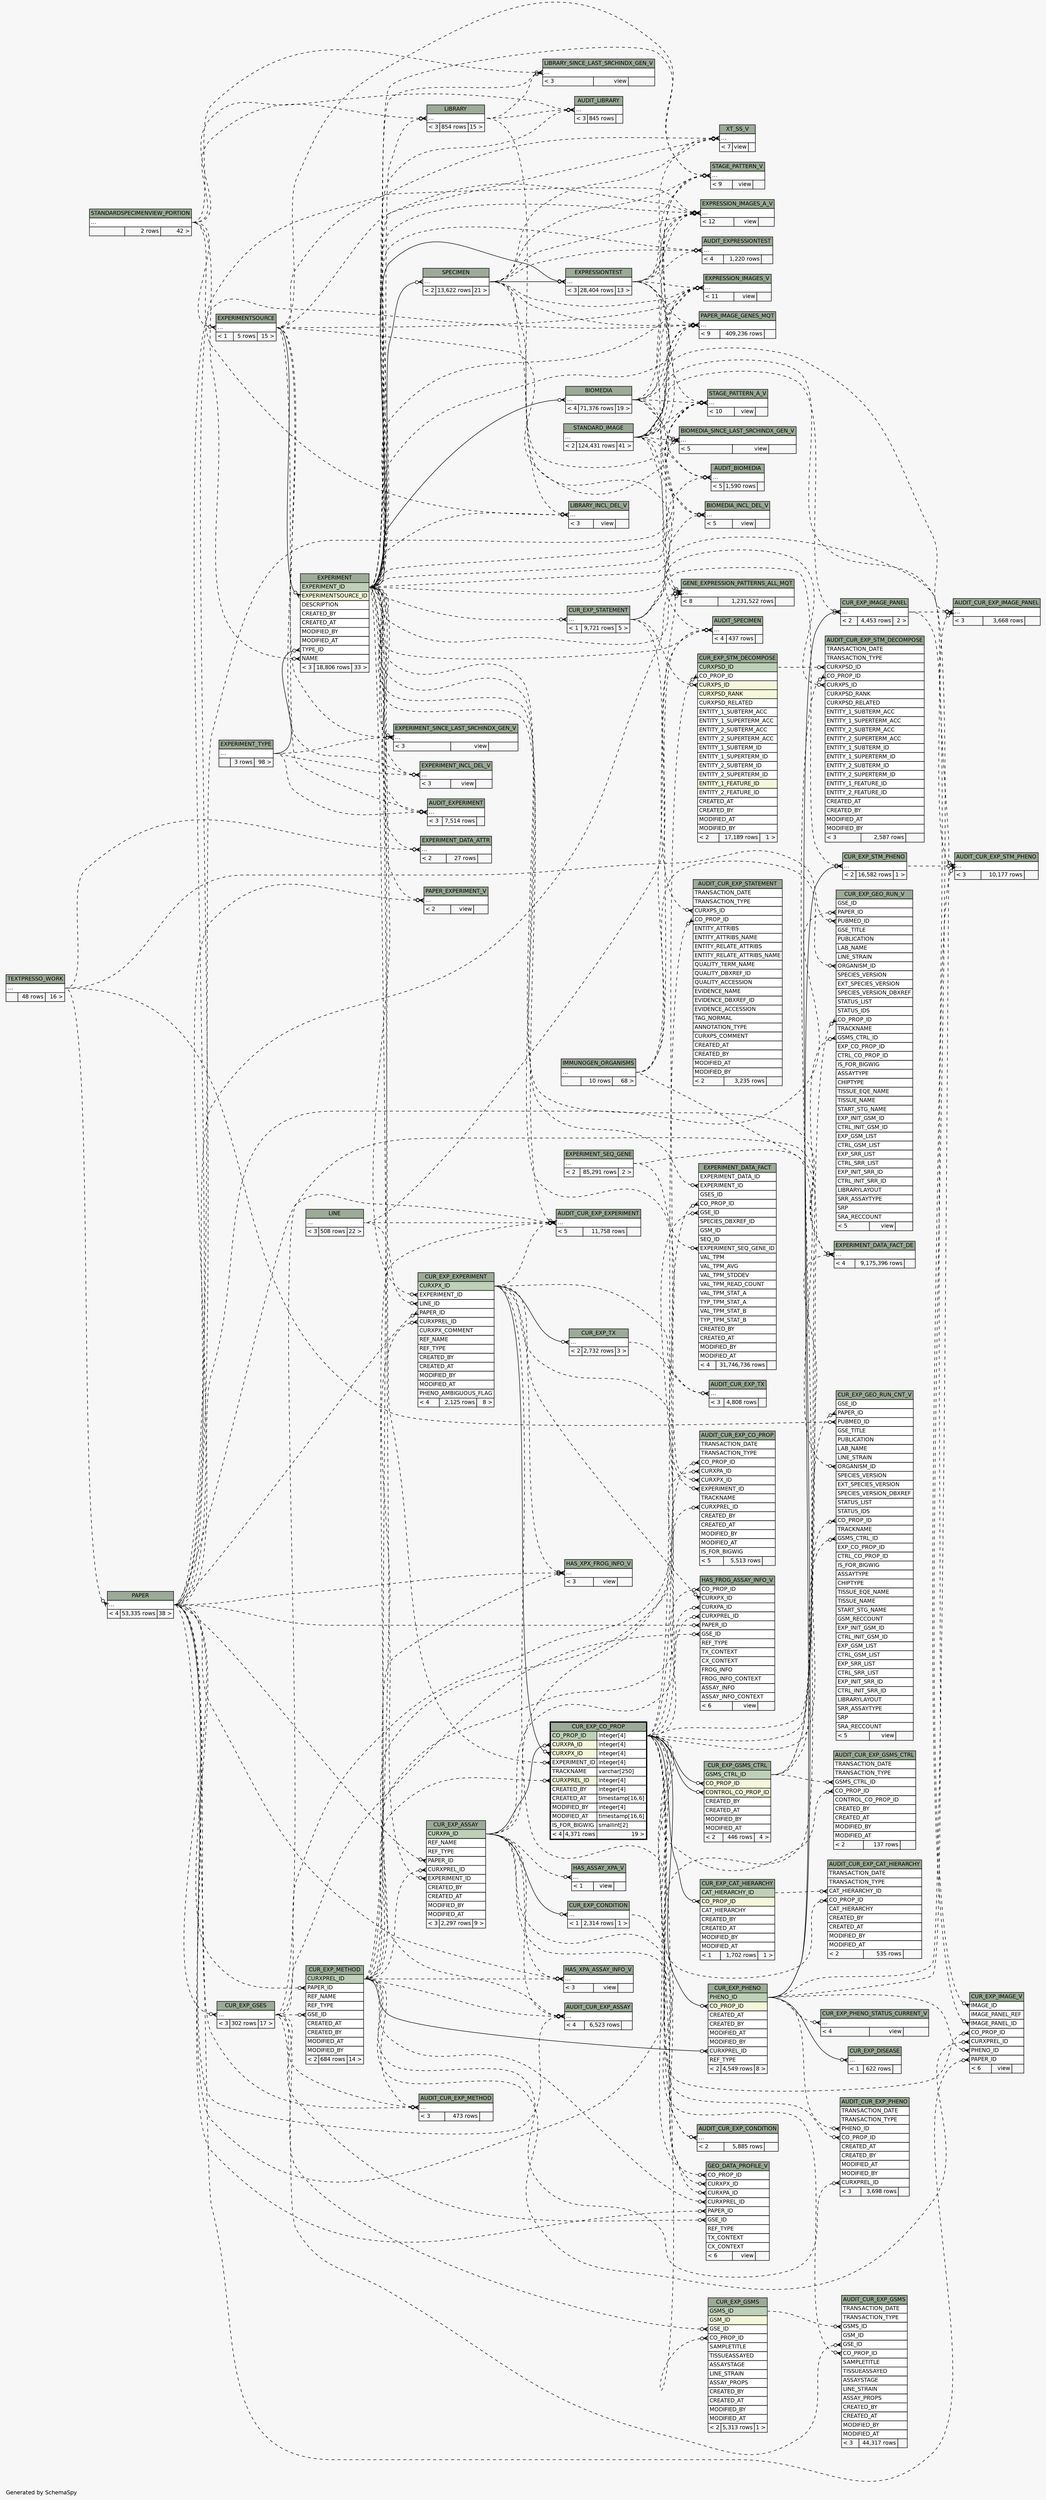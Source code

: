 // dot 2.38.0 on Windows 10 10.0
// SchemaSpy rev Unknown
digraph "impliedTwoDegreesRelationshipsDiagram" {
  graph [
    rankdir="RL"
    bgcolor="#f7f7f7"
    label="\nGenerated by SchemaSpy"
    labeljust="l"
    nodesep="0.18"
    ranksep="0.46"
    fontname="Helvetica"
    fontsize="11"
  ];
  node [
    fontname="Helvetica"
    fontsize="11"
    shape="plaintext"
  ];
  edge [
    arrowsize="0.8"
  ];
  "AUDIT_BIOMEDIA":"elipses":w -> "BIOMEDIA":"elipses":e [arrowhead=none dir=back arrowtail=crowodot style=dashed];
  "AUDIT_BIOMEDIA":"elipses":w -> "EXPERIMENT":"EXPERIMENT_ID":e [arrowhead=none dir=back arrowtail=crowodot style=dashed];
  "AUDIT_BIOMEDIA":"elipses":w -> "STANDARD_IMAGE":"elipses":e [arrowhead=none dir=back arrowtail=crowodot style=dashed];
  "AUDIT_CUR_EXP_ASSAY":"elipses":w -> "CUR_EXP_ASSAY":"CURXPA_ID":e [arrowhead=none dir=back arrowtail=crowodot style=dashed];
  "AUDIT_CUR_EXP_ASSAY":"elipses":w -> "CUR_EXP_METHOD":"CURXPREL_ID":e [arrowhead=none dir=back arrowtail=crowodot style=dashed];
  "AUDIT_CUR_EXP_ASSAY":"elipses":w -> "EXPERIMENT":"EXPERIMENT_ID":e [arrowhead=none dir=back arrowtail=crowodot style=dashed];
  "AUDIT_CUR_EXP_ASSAY":"elipses":w -> "PAPER":"elipses":e [arrowhead=none dir=back arrowtail=crowodot style=dashed];
  "AUDIT_CUR_EXP_CAT_HIERARCHY":"CAT_HIERARCHY_ID":w -> "CUR_EXP_CAT_HIERARCHY":"CAT_HIERARCHY_ID":e [arrowhead=none dir=back arrowtail=crowodot style=dashed];
  "AUDIT_CUR_EXP_CAT_HIERARCHY":"CO_PROP_ID":w -> "CUR_EXP_CO_PROP":"CO_PROP_ID.type":e [arrowhead=none dir=back arrowtail=crowodot style=dashed];
  "AUDIT_CUR_EXP_CO_PROP":"CO_PROP_ID":w -> "CUR_EXP_CO_PROP":"CO_PROP_ID.type":e [arrowhead=none dir=back arrowtail=crowodot style=dashed];
  "AUDIT_CUR_EXP_CO_PROP":"CURXPA_ID":w -> "CUR_EXP_ASSAY":"CURXPA_ID":e [arrowhead=none dir=back arrowtail=crowodot style=dashed];
  "AUDIT_CUR_EXP_CO_PROP":"CURXPREL_ID":w -> "CUR_EXP_METHOD":"CURXPREL_ID":e [arrowhead=none dir=back arrowtail=crowodot style=dashed];
  "AUDIT_CUR_EXP_CO_PROP":"CURXPX_ID":w -> "CUR_EXP_EXPERIMENT":"CURXPX_ID":e [arrowhead=none dir=back arrowtail=crowodot style=dashed];
  "AUDIT_CUR_EXP_CO_PROP":"EXPERIMENT_ID":w -> "EXPERIMENT":"EXPERIMENT_ID":e [arrowhead=none dir=back arrowtail=crowodot style=dashed];
  "AUDIT_CUR_EXP_CONDITION":"elipses":w -> "CUR_EXP_ASSAY":"CURXPA_ID":e [arrowhead=none dir=back arrowtail=crowodot style=dashed];
  "AUDIT_CUR_EXP_CONDITION":"elipses":w -> "CUR_EXP_CONDITION":"elipses":e [arrowhead=none dir=back arrowtail=crowodot style=dashed];
  "AUDIT_CUR_EXP_EXPERIMENT":"elipses":w -> "CUR_EXP_METHOD":"CURXPREL_ID":e [arrowhead=none dir=back arrowtail=crowodot style=dashed];
  "AUDIT_CUR_EXP_EXPERIMENT":"elipses":w -> "CUR_EXP_EXPERIMENT":"CURXPX_ID":e [arrowhead=none dir=back arrowtail=crowodot style=dashed];
  "AUDIT_CUR_EXP_EXPERIMENT":"elipses":w -> "EXPERIMENT":"EXPERIMENT_ID":e [arrowhead=none dir=back arrowtail=crowodot style=dashed];
  "AUDIT_CUR_EXP_EXPERIMENT":"elipses":w -> "LINE":"elipses":e [arrowhead=none dir=back arrowtail=crowodot style=dashed];
  "AUDIT_CUR_EXP_EXPERIMENT":"elipses":w -> "PAPER":"elipses":e [arrowhead=none dir=back arrowtail=crowodot style=dashed];
  "AUDIT_CUR_EXP_GSMS":"CO_PROP_ID":w -> "CUR_EXP_CO_PROP":"CO_PROP_ID.type":e [arrowhead=none dir=back arrowtail=crowodot style=dashed];
  "AUDIT_CUR_EXP_GSMS":"GSE_ID":w -> "CUR_EXP_GSES":"elipses":e [arrowhead=none dir=back arrowtail=crowodot style=dashed];
  "AUDIT_CUR_EXP_GSMS":"GSMS_ID":w -> "CUR_EXP_GSMS":"GSMS_ID":e [arrowhead=none dir=back arrowtail=crowodot style=dashed];
  "AUDIT_CUR_EXP_GSMS_CTRL":"CO_PROP_ID":w -> "CUR_EXP_CO_PROP":"CO_PROP_ID.type":e [arrowhead=none dir=back arrowtail=crowodot style=dashed];
  "AUDIT_CUR_EXP_GSMS_CTRL":"GSMS_CTRL_ID":w -> "CUR_EXP_GSMS_CTRL":"GSMS_CTRL_ID":e [arrowhead=none dir=back arrowtail=crowodot style=dashed];
  "AUDIT_CUR_EXP_IMAGE_PANEL":"elipses":w -> "STANDARD_IMAGE":"elipses":e [arrowhead=none dir=back arrowtail=crowodot style=dashed];
  "AUDIT_CUR_EXP_IMAGE_PANEL":"elipses":w -> "CUR_EXP_IMAGE_PANEL":"elipses":e [arrowhead=none dir=back arrowtail=crowodot style=dashed];
  "AUDIT_CUR_EXP_IMAGE_PANEL":"elipses":w -> "CUR_EXP_PHENO":"PHENO_ID":e [arrowhead=none dir=back arrowtail=crowodot style=dashed];
  "AUDIT_CUR_EXP_METHOD":"elipses":w -> "CUR_EXP_METHOD":"CURXPREL_ID":e [arrowhead=none dir=back arrowtail=crowodot style=dashed];
  "AUDIT_CUR_EXP_METHOD":"elipses":w -> "CUR_EXP_GSES":"elipses":e [arrowhead=none dir=back arrowtail=crowodot style=dashed];
  "AUDIT_CUR_EXP_METHOD":"elipses":w -> "PAPER":"elipses":e [arrowhead=none dir=back arrowtail=crowodot style=dashed];
  "AUDIT_CUR_EXP_PHENO":"CO_PROP_ID":w -> "CUR_EXP_CO_PROP":"CO_PROP_ID.type":e [arrowhead=none dir=back arrowtail=crowodot style=dashed];
  "AUDIT_CUR_EXP_PHENO":"CURXPREL_ID":w -> "CUR_EXP_METHOD":"CURXPREL_ID":e [arrowhead=none dir=back arrowtail=crowodot style=dashed];
  "AUDIT_CUR_EXP_PHENO":"PHENO_ID":w -> "CUR_EXP_PHENO":"PHENO_ID":e [arrowhead=none dir=back arrowtail=crowodot style=dashed];
  "AUDIT_CUR_EXP_STATEMENT":"CO_PROP_ID":w -> "CUR_EXP_CO_PROP":"CO_PROP_ID.type":e [arrowhead=none dir=back arrowtail=crowodot style=dashed];
  "AUDIT_CUR_EXP_STATEMENT":"CURXPS_ID":w -> "CUR_EXP_STATEMENT":"elipses":e [arrowhead=none dir=back arrowtail=crowodot style=dashed];
  "AUDIT_CUR_EXP_STM_DECOMPOSE":"CO_PROP_ID":w -> "CUR_EXP_CO_PROP":"CO_PROP_ID.type":e [arrowhead=none dir=back arrowtail=crowodot style=dashed];
  "AUDIT_CUR_EXP_STM_DECOMPOSE":"CURXPS_ID":w -> "CUR_EXP_STATEMENT":"elipses":e [arrowhead=none dir=back arrowtail=crowodot style=dashed];
  "AUDIT_CUR_EXP_STM_DECOMPOSE":"CURXPSD_ID":w -> "CUR_EXP_STM_DECOMPOSE":"CURXPSD_ID":e [arrowhead=none dir=back arrowtail=crowodot style=dashed];
  "AUDIT_CUR_EXP_STM_PHENO":"elipses":w -> "CUR_EXP_STATEMENT":"elipses":e [arrowhead=none dir=back arrowtail=crowodot style=dashed];
  "AUDIT_CUR_EXP_STM_PHENO":"elipses":w -> "CUR_EXP_PHENO":"PHENO_ID":e [arrowhead=none dir=back arrowtail=crowodot style=dashed];
  "AUDIT_CUR_EXP_STM_PHENO":"elipses":w -> "CUR_EXP_STM_PHENO":"elipses":e [arrowhead=none dir=back arrowtail=crowodot style=dashed];
  "AUDIT_CUR_EXP_TX":"elipses":w -> "CUR_EXP_EXPERIMENT":"CURXPX_ID":e [arrowhead=none dir=back arrowtail=crowodot style=dashed];
  "AUDIT_CUR_EXP_TX":"elipses":w -> "CUR_EXP_TX":"elipses":e [arrowhead=none dir=back arrowtail=crowodot style=dashed];
  "AUDIT_EXPERIMENT":"elipses":w -> "EXPERIMENT":"EXPERIMENT_ID":e [arrowhead=none dir=back arrowtail=crowodot style=dashed];
  "AUDIT_EXPERIMENT":"elipses":w -> "EXPERIMENTSOURCE":"elipses":e [arrowhead=none dir=back arrowtail=crowodot style=dashed];
  "AUDIT_EXPERIMENT":"elipses":w -> "EXPERIMENT_TYPE":"elipses":e [arrowhead=none dir=back arrowtail=crowodot style=dashed];
  "AUDIT_EXPRESSIONTEST":"elipses":w -> "EXPERIMENT":"EXPERIMENT_ID":e [arrowhead=none dir=back arrowtail=crowodot style=dashed];
  "AUDIT_EXPRESSIONTEST":"elipses":w -> "EXPRESSIONTEST":"elipses":e [arrowhead=none dir=back arrowtail=crowodot style=dashed];
  "AUDIT_EXPRESSIONTEST":"elipses":w -> "SPECIMEN":"elipses":e [arrowhead=none dir=back arrowtail=crowodot style=dashed];
  "AUDIT_LIBRARY":"elipses":w -> "EXPERIMENT":"EXPERIMENT_ID":e [arrowhead=none dir=back arrowtail=crowodot style=dashed];
  "AUDIT_LIBRARY":"elipses":w -> "LIBRARY":"elipses":e [arrowhead=none dir=back arrowtail=crowodot style=dashed];
  "AUDIT_LIBRARY":"elipses":w -> "STANDARDSPECIMENVIEW_PORTION":"elipses":e [arrowhead=none dir=back arrowtail=crowodot style=dashed];
  "AUDIT_SPECIMEN":"elipses":w -> "EXPERIMENT":"EXPERIMENT_ID":e [arrowhead=none dir=back arrowtail=crowodot style=dashed];
  "AUDIT_SPECIMEN":"elipses":w -> "LINE":"elipses":e [arrowhead=none dir=back arrowtail=crowodot style=dashed];
  "AUDIT_SPECIMEN":"elipses":w -> "IMMUNOGEN_ORGANISMS":"elipses":e [arrowhead=none dir=back arrowtail=crowodot style=dashed];
  "AUDIT_SPECIMEN":"elipses":w -> "SPECIMEN":"elipses":e [arrowhead=none dir=back arrowtail=crowodot style=dashed];
  "BIOMEDIA":"elipses":w -> "EXPERIMENT":"EXPERIMENT_ID":e [arrowhead=none dir=back arrowtail=crowodot];
  "BIOMEDIA_INCL_DEL_V":"elipses":w -> "BIOMEDIA":"elipses":e [arrowhead=none dir=back arrowtail=crowodot style=dashed];
  "BIOMEDIA_INCL_DEL_V":"elipses":w -> "EXPERIMENT":"EXPERIMENT_ID":e [arrowhead=none dir=back arrowtail=crowodot style=dashed];
  "BIOMEDIA_INCL_DEL_V":"elipses":w -> "STANDARD_IMAGE":"elipses":e [arrowhead=none dir=back arrowtail=crowodot style=dashed];
  "BIOMEDIA_SINCE_LAST_SRCHINDX_GEN_V":"elipses":w -> "BIOMEDIA":"elipses":e [arrowhead=none dir=back arrowtail=crowodot style=dashed];
  "BIOMEDIA_SINCE_LAST_SRCHINDX_GEN_V":"elipses":w -> "EXPERIMENT":"EXPERIMENT_ID":e [arrowhead=none dir=back arrowtail=crowodot style=dashed];
  "BIOMEDIA_SINCE_LAST_SRCHINDX_GEN_V":"elipses":w -> "STANDARD_IMAGE":"elipses":e [arrowhead=none dir=back arrowtail=crowodot style=dashed];
  "CUR_EXP_ASSAY":"CURXPREL_ID":w -> "CUR_EXP_METHOD":"CURXPREL_ID":e [arrowhead=none dir=back arrowtail=crowodot style=dashed];
  "CUR_EXP_ASSAY":"EXPERIMENT_ID":w -> "EXPERIMENT":"EXPERIMENT_ID":e [arrowhead=none dir=back arrowtail=crowodot style=dashed];
  "CUR_EXP_ASSAY":"PAPER_ID":w -> "PAPER":"elipses":e [arrowhead=none dir=back arrowtail=crowodot style=dashed];
  "CUR_EXP_CAT_HIERARCHY":"CO_PROP_ID":w -> "CUR_EXP_CO_PROP":"CO_PROP_ID.type":e [arrowhead=none dir=back arrowtail=crowodot];
  "CUR_EXP_CO_PROP":"CURXPA_ID":w -> "CUR_EXP_ASSAY":"CURXPA_ID":e [arrowhead=none dir=back arrowtail=crowodot];
  "CUR_EXP_CO_PROP":"CURXPREL_ID":w -> "CUR_EXP_METHOD":"CURXPREL_ID":e [arrowhead=none dir=back arrowtail=crowodot style=dashed];
  "CUR_EXP_CO_PROP":"CURXPX_ID":w -> "CUR_EXP_EXPERIMENT":"CURXPX_ID":e [arrowhead=none dir=back arrowtail=crowodot];
  "CUR_EXP_CO_PROP":"EXPERIMENT_ID":w -> "EXPERIMENT":"EXPERIMENT_ID":e [arrowhead=none dir=back arrowtail=crowodot style=dashed];
  "CUR_EXP_CONDITION":"elipses":w -> "CUR_EXP_ASSAY":"CURXPA_ID":e [arrowhead=none dir=back arrowtail=crowodot];
  "CUR_EXP_DISEASE":"elipses":w -> "CUR_EXP_PHENO":"PHENO_ID":e [arrowhead=none dir=back arrowtail=crowodot];
  "CUR_EXP_EXPERIMENT":"CURXPREL_ID":w -> "CUR_EXP_METHOD":"CURXPREL_ID":e [arrowhead=none dir=back arrowtail=crowodot style=dashed];
  "CUR_EXP_EXPERIMENT":"EXPERIMENT_ID":w -> "EXPERIMENT":"EXPERIMENT_ID":e [arrowhead=none dir=back arrowtail=crowodot style=dashed];
  "CUR_EXP_EXPERIMENT":"LINE_ID":w -> "LINE":"elipses":e [arrowhead=none dir=back arrowtail=crowodot style=dashed];
  "CUR_EXP_EXPERIMENT":"PAPER_ID":w -> "PAPER":"elipses":e [arrowhead=none dir=back arrowtail=crowodot style=dashed];
  "CUR_EXP_GEO_RUN_CNT_V":"CO_PROP_ID":w -> "CUR_EXP_CO_PROP":"CO_PROP_ID.type":e [arrowhead=none dir=back arrowtail=crowodot style=dashed];
  "CUR_EXP_GEO_RUN_CNT_V":"GSMS_CTRL_ID":w -> "CUR_EXP_GSMS_CTRL":"GSMS_CTRL_ID":e [arrowhead=none dir=back arrowtail=crowodot style=dashed];
  "CUR_EXP_GEO_RUN_CNT_V":"ORGANISM_ID":w -> "IMMUNOGEN_ORGANISMS":"elipses":e [arrowhead=none dir=back arrowtail=crowodot style=dashed];
  "CUR_EXP_GEO_RUN_CNT_V":"PAPER_ID":w -> "PAPER":"elipses":e [arrowhead=none dir=back arrowtail=crowodot style=dashed];
  "CUR_EXP_GEO_RUN_CNT_V":"PUBMED_ID":w -> "TEXTPRESSO_WORK":"elipses":e [arrowhead=none dir=back arrowtail=crowodot style=dashed];
  "CUR_EXP_GEO_RUN_V":"CO_PROP_ID":w -> "CUR_EXP_CO_PROP":"CO_PROP_ID.type":e [arrowhead=none dir=back arrowtail=crowodot style=dashed];
  "CUR_EXP_GEO_RUN_V":"GSMS_CTRL_ID":w -> "CUR_EXP_GSMS_CTRL":"GSMS_CTRL_ID":e [arrowhead=none dir=back arrowtail=crowodot style=dashed];
  "CUR_EXP_GEO_RUN_V":"ORGANISM_ID":w -> "IMMUNOGEN_ORGANISMS":"elipses":e [arrowhead=none dir=back arrowtail=crowodot style=dashed];
  "CUR_EXP_GEO_RUN_V":"PAPER_ID":w -> "PAPER":"elipses":e [arrowhead=none dir=back arrowtail=crowodot style=dashed];
  "CUR_EXP_GEO_RUN_V":"PUBMED_ID":w -> "TEXTPRESSO_WORK":"elipses":e [arrowhead=none dir=back arrowtail=crowodot style=dashed];
  "CUR_EXP_GSES":"elipses":w -> "PAPER":"elipses":e [arrowhead=none dir=back arrowtail=crowodot style=dashed];
  "CUR_EXP_GSMS":"CO_PROP_ID":w -> "CUR_EXP_CO_PROP":"CO_PROP_ID.type":e [arrowhead=none dir=back arrowtail=crowodot style=dashed];
  "CUR_EXP_GSMS":"GSE_ID":w -> "CUR_EXP_GSES":"elipses":e [arrowhead=none dir=back arrowtail=crowodot style=dashed];
  "CUR_EXP_GSMS_CTRL":"CO_PROP_ID":w -> "CUR_EXP_CO_PROP":"CO_PROP_ID.type":e [arrowhead=none dir=back arrowtail=crowodot];
  "CUR_EXP_GSMS_CTRL":"CONTROL_CO_PROP_ID":w -> "CUR_EXP_CO_PROP":"CO_PROP_ID.type":e [arrowhead=none dir=back arrowtail=crowodot];
  "CUR_EXP_IMAGE_PANEL":"elipses":w -> "STANDARD_IMAGE":"elipses":e [arrowhead=none dir=back arrowtail=crowodot style=dashed];
  "CUR_EXP_IMAGE_PANEL":"elipses":w -> "CUR_EXP_PHENO":"PHENO_ID":e [arrowhead=none dir=back arrowtail=crowodot];
  "CUR_EXP_IMAGE_V":"CO_PROP_ID":w -> "CUR_EXP_CO_PROP":"CO_PROP_ID.type":e [arrowhead=none dir=back arrowtail=crowodot style=dashed];
  "CUR_EXP_IMAGE_V":"CURXPREL_ID":w -> "CUR_EXP_METHOD":"CURXPREL_ID":e [arrowhead=none dir=back arrowtail=crowodot style=dashed];
  "CUR_EXP_IMAGE_V":"IMAGE_ID":w -> "STANDARD_IMAGE":"elipses":e [arrowhead=none dir=back arrowtail=crowodot style=dashed];
  "CUR_EXP_IMAGE_V":"IMAGE_PANEL_ID":w -> "CUR_EXP_IMAGE_PANEL":"elipses":e [arrowhead=none dir=back arrowtail=crowodot style=dashed];
  "CUR_EXP_IMAGE_V":"PAPER_ID":w -> "PAPER":"elipses":e [arrowhead=none dir=back arrowtail=crowodot style=dashed];
  "CUR_EXP_IMAGE_V":"PHENO_ID":w -> "CUR_EXP_PHENO":"PHENO_ID":e [arrowhead=none dir=back arrowtail=crowodot style=dashed];
  "CUR_EXP_METHOD":"GSE_ID":w -> "CUR_EXP_GSES":"elipses":e [arrowhead=none dir=back arrowtail=crowodot style=dashed];
  "CUR_EXP_METHOD":"PAPER_ID":w -> "PAPER":"elipses":e [arrowhead=none dir=back arrowtail=crowodot style=dashed];
  "CUR_EXP_PHENO":"CO_PROP_ID":w -> "CUR_EXP_CO_PROP":"CO_PROP_ID.type":e [arrowhead=none dir=back arrowtail=crowodot];
  "CUR_EXP_PHENO":"CURXPREL_ID":w -> "CUR_EXP_METHOD":"CURXPREL_ID":e [arrowhead=none dir=back arrowtail=crowodot];
  "CUR_EXP_PHENO_STATUS_CURRENT_V":"elipses":w -> "CUR_EXP_PHENO":"PHENO_ID":e [arrowhead=none dir=back arrowtail=crowodot style=dashed];
  "CUR_EXP_STATEMENT":"elipses":w -> "EXPERIMENT":"EXPERIMENT_ID":e [arrowhead=none dir=back arrowtail=crowodot style=dashed];
  "CUR_EXP_STM_DECOMPOSE":"CO_PROP_ID":w -> "CUR_EXP_CO_PROP":"CO_PROP_ID.type":e [arrowhead=none dir=back arrowtail=crowodot style=dashed];
  "CUR_EXP_STM_DECOMPOSE":"CURXPS_ID":w -> "CUR_EXP_STATEMENT":"elipses":e [arrowhead=none dir=back arrowtail=crowodot style=dashed];
  "CUR_EXP_STM_PHENO":"elipses":w -> "CUR_EXP_STATEMENT":"elipses":e [arrowhead=none dir=back arrowtail=crowodot style=dashed];
  "CUR_EXP_STM_PHENO":"elipses":w -> "CUR_EXP_PHENO":"PHENO_ID":e [arrowhead=none dir=back arrowtail=crowodot];
  "CUR_EXP_TX":"elipses":w -> "CUR_EXP_EXPERIMENT":"CURXPX_ID":e [arrowhead=none dir=back arrowtail=crowodot];
  "EXPERIMENT":"EXPERIMENTSOURCE_ID":w -> "EXPERIMENTSOURCE":"elipses":e [arrowhead=none dir=back arrowtail=crowodot];
  "EXPERIMENT":"NAME":w -> "STANDARDSPECIMENVIEW_PORTION":"elipses":e [arrowhead=none dir=back arrowtail=crowodot style=dashed];
  "EXPERIMENT":"TYPE_ID":w -> "EXPERIMENT_TYPE":"elipses":e [arrowhead=none dir=back arrowtail=crowodot];
  "EXPERIMENT_DATA_ATTR":"elipses":w -> "EXPERIMENT":"EXPERIMENT_ID":e [arrowhead=none dir=back arrowtail=crowodot style=dashed];
  "EXPERIMENT_DATA_ATTR":"elipses":w -> "TEXTPRESSO_WORK":"elipses":e [arrowhead=none dir=back arrowtail=crowodot style=dashed];
  "EXPERIMENT_DATA_FACT":"CO_PROP_ID":w -> "CUR_EXP_CO_PROP":"CO_PROP_ID.type":e [arrowhead=none dir=back arrowtail=crowodot style=dashed];
  "EXPERIMENT_DATA_FACT":"EXPERIMENT_ID":w -> "EXPERIMENT":"EXPERIMENT_ID":e [arrowhead=none dir=back arrowtail=crowodot style=dashed];
  "EXPERIMENT_DATA_FACT":"EXPERIMENT_SEQ_GENE_ID":w -> "EXPERIMENT_SEQ_GENE":"elipses":e [arrowhead=none dir=back arrowtail=crowodot style=dashed];
  "EXPERIMENT_DATA_FACT":"GSE_ID":w -> "CUR_EXP_GSES":"elipses":e [arrowhead=none dir=back arrowtail=crowodot style=dashed];
  "EXPERIMENT_DATA_FACT_DE":"elipses":w -> "EXPERIMENT":"EXPERIMENT_ID":e [arrowhead=none dir=back arrowtail=crowodot style=dashed];
  "EXPERIMENT_DATA_FACT_DE":"elipses":w -> "EXPERIMENT_SEQ_GENE":"elipses":e [arrowhead=none dir=back arrowtail=crowodot style=dashed];
  "EXPERIMENT_DATA_FACT_DE":"elipses":w -> "CUR_EXP_GSES":"elipses":e [arrowhead=none dir=back arrowtail=crowodot style=dashed];
  "EXPERIMENT_DATA_FACT_DE":"elipses":w -> "CUR_EXP_GSMS_CTRL":"GSMS_CTRL_ID":e [arrowhead=none dir=back arrowtail=crowodot style=dashed];
  "EXPERIMENT_INCL_DEL_V":"elipses":w -> "EXPERIMENT":"EXPERIMENT_ID":e [arrowhead=none dir=back arrowtail=crowodot style=dashed];
  "EXPERIMENT_INCL_DEL_V":"elipses":w -> "EXPERIMENTSOURCE":"elipses":e [arrowhead=none dir=back arrowtail=crowodot style=dashed];
  "EXPERIMENT_INCL_DEL_V":"elipses":w -> "EXPERIMENT_TYPE":"elipses":e [arrowhead=none dir=back arrowtail=crowodot style=dashed];
  "EXPERIMENT_SINCE_LAST_SRCHINDX_GEN_V":"elipses":w -> "EXPERIMENT":"EXPERIMENT_ID":e [arrowhead=none dir=back arrowtail=crowodot style=dashed];
  "EXPERIMENT_SINCE_LAST_SRCHINDX_GEN_V":"elipses":w -> "EXPERIMENTSOURCE":"elipses":e [arrowhead=none dir=back arrowtail=crowodot style=dashed];
  "EXPERIMENT_SINCE_LAST_SRCHINDX_GEN_V":"elipses":w -> "EXPERIMENT_TYPE":"elipses":e [arrowhead=none dir=back arrowtail=crowodot style=dashed];
  "EXPERIMENTSOURCE":"elipses":w -> "STANDARDSPECIMENVIEW_PORTION":"elipses":e [arrowhead=none dir=back arrowtail=crowodot style=dashed];
  "EXPRESSION_IMAGES_A_V":"elipses":w -> "BIOMEDIA":"elipses":e [arrowhead=none dir=back arrowtail=crowodot style=dashed];
  "EXPRESSION_IMAGES_A_V":"elipses":w -> "EXPERIMENT":"EXPERIMENT_ID":e [arrowhead=none dir=back arrowtail=crowodot style=dashed];
  "EXPRESSION_IMAGES_A_V":"elipses":w -> "EXPERIMENTSOURCE":"elipses":e [arrowhead=none dir=back arrowtail=crowodot style=dashed];
  "EXPRESSION_IMAGES_A_V":"elipses":w -> "EXPRESSIONTEST":"elipses":e [arrowhead=none dir=back arrowtail=crowodot style=dashed];
  "EXPRESSION_IMAGES_A_V":"elipses":w -> "STANDARD_IMAGE":"elipses":e [arrowhead=none dir=back arrowtail=crowodot style=dashed];
  "EXPRESSION_IMAGES_A_V":"elipses":w -> "PAPER":"elipses":e [arrowhead=none dir=back arrowtail=crowodot style=dashed];
  "EXPRESSION_IMAGES_A_V":"elipses":w -> "SPECIMEN":"elipses":e [arrowhead=none dir=back arrowtail=crowodot style=dashed];
  "EXPRESSION_IMAGES_V":"elipses":w -> "BIOMEDIA":"elipses":e [arrowhead=none dir=back arrowtail=crowodot style=dashed];
  "EXPRESSION_IMAGES_V":"elipses":w -> "EXPERIMENT":"EXPERIMENT_ID":e [arrowhead=none dir=back arrowtail=crowodot style=dashed];
  "EXPRESSION_IMAGES_V":"elipses":w -> "EXPERIMENTSOURCE":"elipses":e [arrowhead=none dir=back arrowtail=crowodot style=dashed];
  "EXPRESSION_IMAGES_V":"elipses":w -> "EXPRESSIONTEST":"elipses":e [arrowhead=none dir=back arrowtail=crowodot style=dashed];
  "EXPRESSION_IMAGES_V":"elipses":w -> "STANDARD_IMAGE":"elipses":e [arrowhead=none dir=back arrowtail=crowodot style=dashed];
  "EXPRESSION_IMAGES_V":"elipses":w -> "SPECIMEN":"elipses":e [arrowhead=none dir=back arrowtail=crowodot style=dashed];
  "EXPRESSIONTEST":"elipses":w -> "EXPERIMENT":"EXPERIMENT_ID":e [arrowhead=none dir=back arrowtail=crowodot];
  "EXPRESSIONTEST":"elipses":w -> "SPECIMEN":"elipses":e [arrowhead=none dir=back arrowtail=crowodot];
  "GENE_EXPRESSION_PATTERNS_ALL_MQT":"elipses":w -> "EXPERIMENT":"EXPERIMENT_ID":e [arrowhead=none dir=back arrowtail=crowodot style=dashed];
  "GENE_EXPRESSION_PATTERNS_ALL_MQT":"elipses":w -> "EXPRESSIONTEST":"elipses":e [arrowhead=none dir=back arrowtail=crowodot style=dashed];
  "GENE_EXPRESSION_PATTERNS_ALL_MQT":"elipses":w -> "STANDARD_IMAGE":"elipses":e [arrowhead=none dir=back arrowtail=crowodot style=dashed];
  "GENE_EXPRESSION_PATTERNS_ALL_MQT":"elipses":w -> "IMMUNOGEN_ORGANISMS":"elipses":e [arrowhead=none dir=back arrowtail=crowodot style=dashed];
  "GENE_EXPRESSION_PATTERNS_ALL_MQT":"elipses":w -> "PAPER":"elipses":e [arrowhead=none dir=back arrowtail=crowodot style=dashed];
  "GEO_DATA_PROFILE_V":"CO_PROP_ID":w -> "CUR_EXP_CO_PROP":"CO_PROP_ID.type":e [arrowhead=none dir=back arrowtail=crowodot style=dashed];
  "GEO_DATA_PROFILE_V":"CURXPA_ID":w -> "CUR_EXP_ASSAY":"CURXPA_ID":e [arrowhead=none dir=back arrowtail=crowodot style=dashed];
  "GEO_DATA_PROFILE_V":"CURXPREL_ID":w -> "CUR_EXP_METHOD":"CURXPREL_ID":e [arrowhead=none dir=back arrowtail=crowodot style=dashed];
  "GEO_DATA_PROFILE_V":"CURXPX_ID":w -> "CUR_EXP_EXPERIMENT":"CURXPX_ID":e [arrowhead=none dir=back arrowtail=crowodot style=dashed];
  "GEO_DATA_PROFILE_V":"GSE_ID":w -> "CUR_EXP_GSES":"elipses":e [arrowhead=none dir=back arrowtail=crowodot style=dashed];
  "GEO_DATA_PROFILE_V":"PAPER_ID":w -> "PAPER":"elipses":e [arrowhead=none dir=back arrowtail=crowodot style=dashed];
  "HAS_ASSAY_XPA_V":"elipses":w -> "CUR_EXP_ASSAY":"CURXPA_ID":e [arrowhead=none dir=back arrowtail=crowodot style=dashed];
  "HAS_FROG_ASSAY_INFO_V":"CO_PROP_ID":w -> "CUR_EXP_CO_PROP":"CO_PROP_ID.type":e [arrowhead=none dir=back arrowtail=crowodot style=dashed];
  "HAS_FROG_ASSAY_INFO_V":"CURXPA_ID":w -> "CUR_EXP_ASSAY":"CURXPA_ID":e [arrowhead=none dir=back arrowtail=crowodot style=dashed];
  "HAS_FROG_ASSAY_INFO_V":"CURXPREL_ID":w -> "CUR_EXP_METHOD":"CURXPREL_ID":e [arrowhead=none dir=back arrowtail=crowodot style=dashed];
  "HAS_FROG_ASSAY_INFO_V":"CURXPX_ID":w -> "CUR_EXP_EXPERIMENT":"CURXPX_ID":e [arrowhead=none dir=back arrowtail=crowodot style=dashed];
  "HAS_FROG_ASSAY_INFO_V":"GSE_ID":w -> "CUR_EXP_GSES":"elipses":e [arrowhead=none dir=back arrowtail=crowodot style=dashed];
  "HAS_FROG_ASSAY_INFO_V":"PAPER_ID":w -> "PAPER":"elipses":e [arrowhead=none dir=back arrowtail=crowodot style=dashed];
  "HAS_XPA_ASSAY_INFO_V":"elipses":w -> "CUR_EXP_ASSAY":"CURXPA_ID":e [arrowhead=none dir=back arrowtail=crowodot style=dashed];
  "HAS_XPA_ASSAY_INFO_V":"elipses":w -> "CUR_EXP_METHOD":"CURXPREL_ID":e [arrowhead=none dir=back arrowtail=crowodot style=dashed];
  "HAS_XPA_ASSAY_INFO_V":"elipses":w -> "PAPER":"elipses":e [arrowhead=none dir=back arrowtail=crowodot style=dashed];
  "HAS_XPX_FROG_INFO_V":"elipses":w -> "CUR_EXP_METHOD":"CURXPREL_ID":e [arrowhead=none dir=back arrowtail=crowodot style=dashed];
  "HAS_XPX_FROG_INFO_V":"elipses":w -> "CUR_EXP_EXPERIMENT":"CURXPX_ID":e [arrowhead=none dir=back arrowtail=crowodot style=dashed];
  "HAS_XPX_FROG_INFO_V":"elipses":w -> "PAPER":"elipses":e [arrowhead=none dir=back arrowtail=crowodot style=dashed];
  "LIBRARY":"elipses":w -> "EXPERIMENT":"EXPERIMENT_ID":e [arrowhead=none dir=back arrowtail=crowodot style=dashed];
  "LIBRARY":"elipses":w -> "STANDARDSPECIMENVIEW_PORTION":"elipses":e [arrowhead=none dir=back arrowtail=crowodot style=dashed];
  "LIBRARY_INCL_DEL_V":"elipses":w -> "EXPERIMENT":"EXPERIMENT_ID":e [arrowhead=none dir=back arrowtail=crowodot style=dashed];
  "LIBRARY_INCL_DEL_V":"elipses":w -> "LIBRARY":"elipses":e [arrowhead=none dir=back arrowtail=crowodot style=dashed];
  "LIBRARY_INCL_DEL_V":"elipses":w -> "STANDARDSPECIMENVIEW_PORTION":"elipses":e [arrowhead=none dir=back arrowtail=crowodot style=dashed];
  "LIBRARY_SINCE_LAST_SRCHINDX_GEN_V":"elipses":w -> "EXPERIMENT":"EXPERIMENT_ID":e [arrowhead=none dir=back arrowtail=crowodot style=dashed];
  "LIBRARY_SINCE_LAST_SRCHINDX_GEN_V":"elipses":w -> "LIBRARY":"elipses":e [arrowhead=none dir=back arrowtail=crowodot style=dashed];
  "LIBRARY_SINCE_LAST_SRCHINDX_GEN_V":"elipses":w -> "STANDARDSPECIMENVIEW_PORTION":"elipses":e [arrowhead=none dir=back arrowtail=crowodot style=dashed];
  "PAPER":"elipses":w -> "TEXTPRESSO_WORK":"elipses":e [arrowhead=none dir=back arrowtail=crowodot style=dashed];
  "PAPER_EXPERIMENT_V":"elipses":w -> "EXPERIMENT":"EXPERIMENT_ID":e [arrowhead=none dir=back arrowtail=crowodot style=dashed];
  "PAPER_EXPERIMENT_V":"elipses":w -> "PAPER":"elipses":e [arrowhead=none dir=back arrowtail=crowodot style=dashed];
  "PAPER_IMAGE_GENES_MQT":"elipses":w -> "BIOMEDIA":"elipses":e [arrowhead=none dir=back arrowtail=crowodot style=dashed];
  "PAPER_IMAGE_GENES_MQT":"elipses":w -> "EXPERIMENT":"EXPERIMENT_ID":e [arrowhead=none dir=back arrowtail=crowodot style=dashed];
  "PAPER_IMAGE_GENES_MQT":"elipses":w -> "EXPRESSIONTEST":"elipses":e [arrowhead=none dir=back arrowtail=crowodot style=dashed];
  "PAPER_IMAGE_GENES_MQT":"elipses":w -> "STANDARD_IMAGE":"elipses":e [arrowhead=none dir=back arrowtail=crowodot style=dashed];
  "PAPER_IMAGE_GENES_MQT":"elipses":w -> "PAPER":"elipses":e [arrowhead=none dir=back arrowtail=crowodot style=dashed];
  "PAPER_IMAGE_GENES_MQT":"elipses":w -> "SPECIMEN":"elipses":e [arrowhead=none dir=back arrowtail=crowodot style=dashed];
  "SPECIMEN":"elipses":w -> "EXPERIMENT":"EXPERIMENT_ID":e [arrowhead=none dir=back arrowtail=crowodot];
  "STAGE_PATTERN_A_V":"elipses":w -> "BIOMEDIA":"elipses":e [arrowhead=none dir=back arrowtail=crowodot style=dashed];
  "STAGE_PATTERN_A_V":"elipses":w -> "EXPERIMENT":"EXPERIMENT_ID":e [arrowhead=none dir=back arrowtail=crowodot style=dashed];
  "STAGE_PATTERN_A_V":"elipses":w -> "EXPERIMENTSOURCE":"elipses":e [arrowhead=none dir=back arrowtail=crowodot style=dashed];
  "STAGE_PATTERN_A_V":"elipses":w -> "EXPRESSIONTEST":"elipses":e [arrowhead=none dir=back arrowtail=crowodot style=dashed];
  "STAGE_PATTERN_A_V":"elipses":w -> "STANDARD_IMAGE":"elipses":e [arrowhead=none dir=back arrowtail=crowodot style=dashed];
  "STAGE_PATTERN_A_V":"elipses":w -> "PAPER":"elipses":e [arrowhead=none dir=back arrowtail=crowodot style=dashed];
  "STAGE_PATTERN_A_V":"elipses":w -> "SPECIMEN":"elipses":e [arrowhead=none dir=back arrowtail=crowodot style=dashed];
  "STAGE_PATTERN_V":"elipses":w -> "BIOMEDIA":"elipses":e [arrowhead=none dir=back arrowtail=crowodot style=dashed];
  "STAGE_PATTERN_V":"elipses":w -> "EXPERIMENT":"EXPERIMENT_ID":e [arrowhead=none dir=back arrowtail=crowodot style=dashed];
  "STAGE_PATTERN_V":"elipses":w -> "EXPERIMENTSOURCE":"elipses":e [arrowhead=none dir=back arrowtail=crowodot style=dashed];
  "STAGE_PATTERN_V":"elipses":w -> "EXPRESSIONTEST":"elipses":e [arrowhead=none dir=back arrowtail=crowodot style=dashed];
  "STAGE_PATTERN_V":"elipses":w -> "STANDARD_IMAGE":"elipses":e [arrowhead=none dir=back arrowtail=crowodot style=dashed];
  "STAGE_PATTERN_V":"elipses":w -> "SPECIMEN":"elipses":e [arrowhead=none dir=back arrowtail=crowodot style=dashed];
  "XT_SS_V":"elipses":w -> "EXPERIMENT":"EXPERIMENT_ID":e [arrowhead=none dir=back arrowtail=crowodot style=dashed];
  "XT_SS_V":"elipses":w -> "EXPERIMENTSOURCE":"elipses":e [arrowhead=none dir=back arrowtail=crowodot style=dashed];
  "XT_SS_V":"elipses":w -> "EXPRESSIONTEST":"elipses":e [arrowhead=none dir=back arrowtail=crowodot style=dashed];
  "XT_SS_V":"elipses":w -> "SPECIMEN":"elipses":e [arrowhead=none dir=back arrowtail=crowodot style=dashed];
  "AUDIT_BIOMEDIA" [
    label=<
    <TABLE BORDER="0" CELLBORDER="1" CELLSPACING="0" BGCOLOR="#ffffff">
      <TR><TD COLSPAN="3" BGCOLOR="#9bab96" ALIGN="CENTER">AUDIT_BIOMEDIA</TD></TR>
      <TR><TD PORT="elipses" COLSPAN="3" ALIGN="LEFT">...</TD></TR>
      <TR><TD ALIGN="LEFT" BGCOLOR="#f7f7f7">&lt; 5</TD><TD ALIGN="RIGHT" BGCOLOR="#f7f7f7">1,590 rows</TD><TD ALIGN="RIGHT" BGCOLOR="#f7f7f7">  </TD></TR>
    </TABLE>>
    URL="AUDIT_BIOMEDIA.html"
    tooltip="AUDIT_BIOMEDIA"
  ];
  "AUDIT_CUR_EXP_ASSAY" [
    label=<
    <TABLE BORDER="0" CELLBORDER="1" CELLSPACING="0" BGCOLOR="#ffffff">
      <TR><TD COLSPAN="3" BGCOLOR="#9bab96" ALIGN="CENTER">AUDIT_CUR_EXP_ASSAY</TD></TR>
      <TR><TD PORT="elipses" COLSPAN="3" ALIGN="LEFT">...</TD></TR>
      <TR><TD ALIGN="LEFT" BGCOLOR="#f7f7f7">&lt; 4</TD><TD ALIGN="RIGHT" BGCOLOR="#f7f7f7">6,523 rows</TD><TD ALIGN="RIGHT" BGCOLOR="#f7f7f7">  </TD></TR>
    </TABLE>>
    URL="AUDIT_CUR_EXP_ASSAY.html"
    tooltip="AUDIT_CUR_EXP_ASSAY"
  ];
  "AUDIT_CUR_EXP_CAT_HIERARCHY" [
    label=<
    <TABLE BORDER="0" CELLBORDER="1" CELLSPACING="0" BGCOLOR="#ffffff">
      <TR><TD COLSPAN="3" BGCOLOR="#9bab96" ALIGN="CENTER">AUDIT_CUR_EXP_CAT_HIERARCHY</TD></TR>
      <TR><TD PORT="TRANSACTION_DATE" COLSPAN="3" ALIGN="LEFT">TRANSACTION_DATE</TD></TR>
      <TR><TD PORT="TRANSACTION_TYPE" COLSPAN="3" ALIGN="LEFT">TRANSACTION_TYPE</TD></TR>
      <TR><TD PORT="CAT_HIERARCHY_ID" COLSPAN="3" ALIGN="LEFT">CAT_HIERARCHY_ID</TD></TR>
      <TR><TD PORT="CO_PROP_ID" COLSPAN="3" ALIGN="LEFT">CO_PROP_ID</TD></TR>
      <TR><TD PORT="CAT_HIERARCHY" COLSPAN="3" ALIGN="LEFT">CAT_HIERARCHY</TD></TR>
      <TR><TD PORT="CREATED_BY" COLSPAN="3" ALIGN="LEFT">CREATED_BY</TD></TR>
      <TR><TD PORT="CREATED_AT" COLSPAN="3" ALIGN="LEFT">CREATED_AT</TD></TR>
      <TR><TD PORT="MODIFIED_BY" COLSPAN="3" ALIGN="LEFT">MODIFIED_BY</TD></TR>
      <TR><TD PORT="MODIFIED_AT" COLSPAN="3" ALIGN="LEFT">MODIFIED_AT</TD></TR>
      <TR><TD ALIGN="LEFT" BGCOLOR="#f7f7f7">&lt; 2</TD><TD ALIGN="RIGHT" BGCOLOR="#f7f7f7">535 rows</TD><TD ALIGN="RIGHT" BGCOLOR="#f7f7f7">  </TD></TR>
    </TABLE>>
    URL="AUDIT_CUR_EXP_CAT_HIERARCHY.html"
    tooltip="AUDIT_CUR_EXP_CAT_HIERARCHY"
  ];
  "AUDIT_CUR_EXP_CO_PROP" [
    label=<
    <TABLE BORDER="0" CELLBORDER="1" CELLSPACING="0" BGCOLOR="#ffffff">
      <TR><TD COLSPAN="3" BGCOLOR="#9bab96" ALIGN="CENTER">AUDIT_CUR_EXP_CO_PROP</TD></TR>
      <TR><TD PORT="TRANSACTION_DATE" COLSPAN="3" ALIGN="LEFT">TRANSACTION_DATE</TD></TR>
      <TR><TD PORT="TRANSACTION_TYPE" COLSPAN="3" ALIGN="LEFT">TRANSACTION_TYPE</TD></TR>
      <TR><TD PORT="CO_PROP_ID" COLSPAN="3" ALIGN="LEFT">CO_PROP_ID</TD></TR>
      <TR><TD PORT="CURXPA_ID" COLSPAN="3" ALIGN="LEFT">CURXPA_ID</TD></TR>
      <TR><TD PORT="CURXPX_ID" COLSPAN="3" ALIGN="LEFT">CURXPX_ID</TD></TR>
      <TR><TD PORT="EXPERIMENT_ID" COLSPAN="3" ALIGN="LEFT">EXPERIMENT_ID</TD></TR>
      <TR><TD PORT="TRACKNAME" COLSPAN="3" ALIGN="LEFT">TRACKNAME</TD></TR>
      <TR><TD PORT="CURXPREL_ID" COLSPAN="3" ALIGN="LEFT">CURXPREL_ID</TD></TR>
      <TR><TD PORT="CREATED_BY" COLSPAN="3" ALIGN="LEFT">CREATED_BY</TD></TR>
      <TR><TD PORT="CREATED_AT" COLSPAN="3" ALIGN="LEFT">CREATED_AT</TD></TR>
      <TR><TD PORT="MODIFIED_BY" COLSPAN="3" ALIGN="LEFT">MODIFIED_BY</TD></TR>
      <TR><TD PORT="MODIFIED_AT" COLSPAN="3" ALIGN="LEFT">MODIFIED_AT</TD></TR>
      <TR><TD PORT="IS_FOR_BIGWIG" COLSPAN="3" ALIGN="LEFT">IS_FOR_BIGWIG</TD></TR>
      <TR><TD ALIGN="LEFT" BGCOLOR="#f7f7f7">&lt; 5</TD><TD ALIGN="RIGHT" BGCOLOR="#f7f7f7">5,513 rows</TD><TD ALIGN="RIGHT" BGCOLOR="#f7f7f7">  </TD></TR>
    </TABLE>>
    URL="AUDIT_CUR_EXP_CO_PROP.html"
    tooltip="AUDIT_CUR_EXP_CO_PROP"
  ];
  "AUDIT_CUR_EXP_CONDITION" [
    label=<
    <TABLE BORDER="0" CELLBORDER="1" CELLSPACING="0" BGCOLOR="#ffffff">
      <TR><TD COLSPAN="3" BGCOLOR="#9bab96" ALIGN="CENTER">AUDIT_CUR_EXP_CONDITION</TD></TR>
      <TR><TD PORT="elipses" COLSPAN="3" ALIGN="LEFT">...</TD></TR>
      <TR><TD ALIGN="LEFT" BGCOLOR="#f7f7f7">&lt; 2</TD><TD ALIGN="RIGHT" BGCOLOR="#f7f7f7">5,885 rows</TD><TD ALIGN="RIGHT" BGCOLOR="#f7f7f7">  </TD></TR>
    </TABLE>>
    URL="AUDIT_CUR_EXP_CONDITION.html"
    tooltip="AUDIT_CUR_EXP_CONDITION"
  ];
  "AUDIT_CUR_EXP_EXPERIMENT" [
    label=<
    <TABLE BORDER="0" CELLBORDER="1" CELLSPACING="0" BGCOLOR="#ffffff">
      <TR><TD COLSPAN="3" BGCOLOR="#9bab96" ALIGN="CENTER">AUDIT_CUR_EXP_EXPERIMENT</TD></TR>
      <TR><TD PORT="elipses" COLSPAN="3" ALIGN="LEFT">...</TD></TR>
      <TR><TD ALIGN="LEFT" BGCOLOR="#f7f7f7">&lt; 5</TD><TD ALIGN="RIGHT" BGCOLOR="#f7f7f7">11,758 rows</TD><TD ALIGN="RIGHT" BGCOLOR="#f7f7f7">  </TD></TR>
    </TABLE>>
    URL="AUDIT_CUR_EXP_EXPERIMENT.html"
    tooltip="AUDIT_CUR_EXP_EXPERIMENT"
  ];
  "AUDIT_CUR_EXP_GSMS" [
    label=<
    <TABLE BORDER="0" CELLBORDER="1" CELLSPACING="0" BGCOLOR="#ffffff">
      <TR><TD COLSPAN="3" BGCOLOR="#9bab96" ALIGN="CENTER">AUDIT_CUR_EXP_GSMS</TD></TR>
      <TR><TD PORT="TRANSACTION_DATE" COLSPAN="3" ALIGN="LEFT">TRANSACTION_DATE</TD></TR>
      <TR><TD PORT="TRANSACTION_TYPE" COLSPAN="3" ALIGN="LEFT">TRANSACTION_TYPE</TD></TR>
      <TR><TD PORT="GSMS_ID" COLSPAN="3" ALIGN="LEFT">GSMS_ID</TD></TR>
      <TR><TD PORT="GSM_ID" COLSPAN="3" ALIGN="LEFT">GSM_ID</TD></TR>
      <TR><TD PORT="GSE_ID" COLSPAN="3" ALIGN="LEFT">GSE_ID</TD></TR>
      <TR><TD PORT="CO_PROP_ID" COLSPAN="3" ALIGN="LEFT">CO_PROP_ID</TD></TR>
      <TR><TD PORT="SAMPLETITLE" COLSPAN="3" ALIGN="LEFT">SAMPLETITLE</TD></TR>
      <TR><TD PORT="TISSUEASSAYED" COLSPAN="3" ALIGN="LEFT">TISSUEASSAYED</TD></TR>
      <TR><TD PORT="ASSAYSTAGE" COLSPAN="3" ALIGN="LEFT">ASSAYSTAGE</TD></TR>
      <TR><TD PORT="LINE_STRAIN" COLSPAN="3" ALIGN="LEFT">LINE_STRAIN</TD></TR>
      <TR><TD PORT="ASSAY_PROPS" COLSPAN="3" ALIGN="LEFT">ASSAY_PROPS</TD></TR>
      <TR><TD PORT="CREATED_BY" COLSPAN="3" ALIGN="LEFT">CREATED_BY</TD></TR>
      <TR><TD PORT="CREATED_AT" COLSPAN="3" ALIGN="LEFT">CREATED_AT</TD></TR>
      <TR><TD PORT="MODIFIED_BY" COLSPAN="3" ALIGN="LEFT">MODIFIED_BY</TD></TR>
      <TR><TD PORT="MODIFIED_AT" COLSPAN="3" ALIGN="LEFT">MODIFIED_AT</TD></TR>
      <TR><TD ALIGN="LEFT" BGCOLOR="#f7f7f7">&lt; 3</TD><TD ALIGN="RIGHT" BGCOLOR="#f7f7f7">44,317 rows</TD><TD ALIGN="RIGHT" BGCOLOR="#f7f7f7">  </TD></TR>
    </TABLE>>
    URL="AUDIT_CUR_EXP_GSMS.html"
    tooltip="AUDIT_CUR_EXP_GSMS"
  ];
  "AUDIT_CUR_EXP_GSMS_CTRL" [
    label=<
    <TABLE BORDER="0" CELLBORDER="1" CELLSPACING="0" BGCOLOR="#ffffff">
      <TR><TD COLSPAN="3" BGCOLOR="#9bab96" ALIGN="CENTER">AUDIT_CUR_EXP_GSMS_CTRL</TD></TR>
      <TR><TD PORT="TRANSACTION_DATE" COLSPAN="3" ALIGN="LEFT">TRANSACTION_DATE</TD></TR>
      <TR><TD PORT="TRANSACTION_TYPE" COLSPAN="3" ALIGN="LEFT">TRANSACTION_TYPE</TD></TR>
      <TR><TD PORT="GSMS_CTRL_ID" COLSPAN="3" ALIGN="LEFT">GSMS_CTRL_ID</TD></TR>
      <TR><TD PORT="CO_PROP_ID" COLSPAN="3" ALIGN="LEFT">CO_PROP_ID</TD></TR>
      <TR><TD PORT="CONTROL_CO_PROP_ID" COLSPAN="3" ALIGN="LEFT">CONTROL_CO_PROP_ID</TD></TR>
      <TR><TD PORT="CREATED_BY" COLSPAN="3" ALIGN="LEFT">CREATED_BY</TD></TR>
      <TR><TD PORT="CREATED_AT" COLSPAN="3" ALIGN="LEFT">CREATED_AT</TD></TR>
      <TR><TD PORT="MODIFIED_BY" COLSPAN="3" ALIGN="LEFT">MODIFIED_BY</TD></TR>
      <TR><TD PORT="MODIFIED_AT" COLSPAN="3" ALIGN="LEFT">MODIFIED_AT</TD></TR>
      <TR><TD ALIGN="LEFT" BGCOLOR="#f7f7f7">&lt; 2</TD><TD ALIGN="RIGHT" BGCOLOR="#f7f7f7">137 rows</TD><TD ALIGN="RIGHT" BGCOLOR="#f7f7f7">  </TD></TR>
    </TABLE>>
    URL="AUDIT_CUR_EXP_GSMS_CTRL.html"
    tooltip="AUDIT_CUR_EXP_GSMS_CTRL"
  ];
  "AUDIT_CUR_EXP_IMAGE_PANEL" [
    label=<
    <TABLE BORDER="0" CELLBORDER="1" CELLSPACING="0" BGCOLOR="#ffffff">
      <TR><TD COLSPAN="3" BGCOLOR="#9bab96" ALIGN="CENTER">AUDIT_CUR_EXP_IMAGE_PANEL</TD></TR>
      <TR><TD PORT="elipses" COLSPAN="3" ALIGN="LEFT">...</TD></TR>
      <TR><TD ALIGN="LEFT" BGCOLOR="#f7f7f7">&lt; 3</TD><TD ALIGN="RIGHT" BGCOLOR="#f7f7f7">3,668 rows</TD><TD ALIGN="RIGHT" BGCOLOR="#f7f7f7">  </TD></TR>
    </TABLE>>
    URL="AUDIT_CUR_EXP_IMAGE_PANEL.html"
    tooltip="AUDIT_CUR_EXP_IMAGE_PANEL"
  ];
  "AUDIT_CUR_EXP_METHOD" [
    label=<
    <TABLE BORDER="0" CELLBORDER="1" CELLSPACING="0" BGCOLOR="#ffffff">
      <TR><TD COLSPAN="3" BGCOLOR="#9bab96" ALIGN="CENTER">AUDIT_CUR_EXP_METHOD</TD></TR>
      <TR><TD PORT="elipses" COLSPAN="3" ALIGN="LEFT">...</TD></TR>
      <TR><TD ALIGN="LEFT" BGCOLOR="#f7f7f7">&lt; 3</TD><TD ALIGN="RIGHT" BGCOLOR="#f7f7f7">473 rows</TD><TD ALIGN="RIGHT" BGCOLOR="#f7f7f7">  </TD></TR>
    </TABLE>>
    URL="AUDIT_CUR_EXP_METHOD.html"
    tooltip="AUDIT_CUR_EXP_METHOD"
  ];
  "AUDIT_CUR_EXP_PHENO" [
    label=<
    <TABLE BORDER="0" CELLBORDER="1" CELLSPACING="0" BGCOLOR="#ffffff">
      <TR><TD COLSPAN="3" BGCOLOR="#9bab96" ALIGN="CENTER">AUDIT_CUR_EXP_PHENO</TD></TR>
      <TR><TD PORT="TRANSACTION_DATE" COLSPAN="3" ALIGN="LEFT">TRANSACTION_DATE</TD></TR>
      <TR><TD PORT="TRANSACTION_TYPE" COLSPAN="3" ALIGN="LEFT">TRANSACTION_TYPE</TD></TR>
      <TR><TD PORT="PHENO_ID" COLSPAN="3" ALIGN="LEFT">PHENO_ID</TD></TR>
      <TR><TD PORT="CO_PROP_ID" COLSPAN="3" ALIGN="LEFT">CO_PROP_ID</TD></TR>
      <TR><TD PORT="CREATED_AT" COLSPAN="3" ALIGN="LEFT">CREATED_AT</TD></TR>
      <TR><TD PORT="CREATED_BY" COLSPAN="3" ALIGN="LEFT">CREATED_BY</TD></TR>
      <TR><TD PORT="MODIFIED_AT" COLSPAN="3" ALIGN="LEFT">MODIFIED_AT</TD></TR>
      <TR><TD PORT="MODIFIED_BY" COLSPAN="3" ALIGN="LEFT">MODIFIED_BY</TD></TR>
      <TR><TD PORT="CURXPREL_ID" COLSPAN="3" ALIGN="LEFT">CURXPREL_ID</TD></TR>
      <TR><TD ALIGN="LEFT" BGCOLOR="#f7f7f7">&lt; 3</TD><TD ALIGN="RIGHT" BGCOLOR="#f7f7f7">3,698 rows</TD><TD ALIGN="RIGHT" BGCOLOR="#f7f7f7">  </TD></TR>
    </TABLE>>
    URL="AUDIT_CUR_EXP_PHENO.html"
    tooltip="AUDIT_CUR_EXP_PHENO"
  ];
  "AUDIT_CUR_EXP_STATEMENT" [
    label=<
    <TABLE BORDER="0" CELLBORDER="1" CELLSPACING="0" BGCOLOR="#ffffff">
      <TR><TD COLSPAN="3" BGCOLOR="#9bab96" ALIGN="CENTER">AUDIT_CUR_EXP_STATEMENT</TD></TR>
      <TR><TD PORT="TRANSACTION_DATE" COLSPAN="3" ALIGN="LEFT">TRANSACTION_DATE</TD></TR>
      <TR><TD PORT="TRANSACTION_TYPE" COLSPAN="3" ALIGN="LEFT">TRANSACTION_TYPE</TD></TR>
      <TR><TD PORT="CURXPS_ID" COLSPAN="3" ALIGN="LEFT">CURXPS_ID</TD></TR>
      <TR><TD PORT="CO_PROP_ID" COLSPAN="3" ALIGN="LEFT">CO_PROP_ID</TD></TR>
      <TR><TD PORT="ENTITY_ATTRIBS" COLSPAN="3" ALIGN="LEFT">ENTITY_ATTRIBS</TD></TR>
      <TR><TD PORT="ENTITY_ATTRIBS_NAME" COLSPAN="3" ALIGN="LEFT">ENTITY_ATTRIBS_NAME</TD></TR>
      <TR><TD PORT="ENTITY_RELATE_ATTRIBS" COLSPAN="3" ALIGN="LEFT">ENTITY_RELATE_ATTRIBS</TD></TR>
      <TR><TD PORT="ENTITY_RELATE_ATTRIBS_NAME" COLSPAN="3" ALIGN="LEFT">ENTITY_RELATE_ATTRIBS_NAME</TD></TR>
      <TR><TD PORT="QUALITY_TERM_NAME" COLSPAN="3" ALIGN="LEFT">QUALITY_TERM_NAME</TD></TR>
      <TR><TD PORT="QUALITY_DBXREF_ID" COLSPAN="3" ALIGN="LEFT">QUALITY_DBXREF_ID</TD></TR>
      <TR><TD PORT="QUALITY_ACCESSION" COLSPAN="3" ALIGN="LEFT">QUALITY_ACCESSION</TD></TR>
      <TR><TD PORT="EVIDENCE_NAME" COLSPAN="3" ALIGN="LEFT">EVIDENCE_NAME</TD></TR>
      <TR><TD PORT="EVIDENCE_DBXREF_ID" COLSPAN="3" ALIGN="LEFT">EVIDENCE_DBXREF_ID</TD></TR>
      <TR><TD PORT="EVIDENCE_ACCESSION" COLSPAN="3" ALIGN="LEFT">EVIDENCE_ACCESSION</TD></TR>
      <TR><TD PORT="TAG_NORMAL" COLSPAN="3" ALIGN="LEFT">TAG_NORMAL</TD></TR>
      <TR><TD PORT="ANNOTATION_TYPE" COLSPAN="3" ALIGN="LEFT">ANNOTATION_TYPE</TD></TR>
      <TR><TD PORT="CURXPS_COMMENT" COLSPAN="3" ALIGN="LEFT">CURXPS_COMMENT</TD></TR>
      <TR><TD PORT="CREATED_AT" COLSPAN="3" ALIGN="LEFT">CREATED_AT</TD></TR>
      <TR><TD PORT="CREATED_BY" COLSPAN="3" ALIGN="LEFT">CREATED_BY</TD></TR>
      <TR><TD PORT="MODIFIED_AT" COLSPAN="3" ALIGN="LEFT">MODIFIED_AT</TD></TR>
      <TR><TD PORT="MODIFIED_BY" COLSPAN="3" ALIGN="LEFT">MODIFIED_BY</TD></TR>
      <TR><TD ALIGN="LEFT" BGCOLOR="#f7f7f7">&lt; 2</TD><TD ALIGN="RIGHT" BGCOLOR="#f7f7f7">3,235 rows</TD><TD ALIGN="RIGHT" BGCOLOR="#f7f7f7">  </TD></TR>
    </TABLE>>
    URL="AUDIT_CUR_EXP_STATEMENT.html"
    tooltip="AUDIT_CUR_EXP_STATEMENT"
  ];
  "AUDIT_CUR_EXP_STM_DECOMPOSE" [
    label=<
    <TABLE BORDER="0" CELLBORDER="1" CELLSPACING="0" BGCOLOR="#ffffff">
      <TR><TD COLSPAN="3" BGCOLOR="#9bab96" ALIGN="CENTER">AUDIT_CUR_EXP_STM_DECOMPOSE</TD></TR>
      <TR><TD PORT="TRANSACTION_DATE" COLSPAN="3" ALIGN="LEFT">TRANSACTION_DATE</TD></TR>
      <TR><TD PORT="TRANSACTION_TYPE" COLSPAN="3" ALIGN="LEFT">TRANSACTION_TYPE</TD></TR>
      <TR><TD PORT="CURXPSD_ID" COLSPAN="3" ALIGN="LEFT">CURXPSD_ID</TD></TR>
      <TR><TD PORT="CO_PROP_ID" COLSPAN="3" ALIGN="LEFT">CO_PROP_ID</TD></TR>
      <TR><TD PORT="CURXPS_ID" COLSPAN="3" ALIGN="LEFT">CURXPS_ID</TD></TR>
      <TR><TD PORT="CURXPSD_RANK" COLSPAN="3" ALIGN="LEFT">CURXPSD_RANK</TD></TR>
      <TR><TD PORT="CURXPSD_RELATED" COLSPAN="3" ALIGN="LEFT">CURXPSD_RELATED</TD></TR>
      <TR><TD PORT="ENTITY_1_SUBTERM_ACC" COLSPAN="3" ALIGN="LEFT">ENTITY_1_SUBTERM_ACC</TD></TR>
      <TR><TD PORT="ENTITY_1_SUPERTERM_ACC" COLSPAN="3" ALIGN="LEFT">ENTITY_1_SUPERTERM_ACC</TD></TR>
      <TR><TD PORT="ENTITY_2_SUBTERM_ACC" COLSPAN="3" ALIGN="LEFT">ENTITY_2_SUBTERM_ACC</TD></TR>
      <TR><TD PORT="ENTITY_2_SUPERTERM_ACC" COLSPAN="3" ALIGN="LEFT">ENTITY_2_SUPERTERM_ACC</TD></TR>
      <TR><TD PORT="ENTITY_1_SUBTERM_ID" COLSPAN="3" ALIGN="LEFT">ENTITY_1_SUBTERM_ID</TD></TR>
      <TR><TD PORT="ENTITY_1_SUPERTERM_ID" COLSPAN="3" ALIGN="LEFT">ENTITY_1_SUPERTERM_ID</TD></TR>
      <TR><TD PORT="ENTITY_2_SUBTERM_ID" COLSPAN="3" ALIGN="LEFT">ENTITY_2_SUBTERM_ID</TD></TR>
      <TR><TD PORT="ENTITY_2_SUPERTERM_ID" COLSPAN="3" ALIGN="LEFT">ENTITY_2_SUPERTERM_ID</TD></TR>
      <TR><TD PORT="ENTITY_1_FEATURE_ID" COLSPAN="3" ALIGN="LEFT">ENTITY_1_FEATURE_ID</TD></TR>
      <TR><TD PORT="ENTITY_2_FEATURE_ID" COLSPAN="3" ALIGN="LEFT">ENTITY_2_FEATURE_ID</TD></TR>
      <TR><TD PORT="CREATED_AT" COLSPAN="3" ALIGN="LEFT">CREATED_AT</TD></TR>
      <TR><TD PORT="CREATED_BY" COLSPAN="3" ALIGN="LEFT">CREATED_BY</TD></TR>
      <TR><TD PORT="MODIFIED_AT" COLSPAN="3" ALIGN="LEFT">MODIFIED_AT</TD></TR>
      <TR><TD PORT="MODIFIED_BY" COLSPAN="3" ALIGN="LEFT">MODIFIED_BY</TD></TR>
      <TR><TD ALIGN="LEFT" BGCOLOR="#f7f7f7">&lt; 3</TD><TD ALIGN="RIGHT" BGCOLOR="#f7f7f7">2,587 rows</TD><TD ALIGN="RIGHT" BGCOLOR="#f7f7f7">  </TD></TR>
    </TABLE>>
    URL="AUDIT_CUR_EXP_STM_DECOMPOSE.html"
    tooltip="AUDIT_CUR_EXP_STM_DECOMPOSE"
  ];
  "AUDIT_CUR_EXP_STM_PHENO" [
    label=<
    <TABLE BORDER="0" CELLBORDER="1" CELLSPACING="0" BGCOLOR="#ffffff">
      <TR><TD COLSPAN="3" BGCOLOR="#9bab96" ALIGN="CENTER">AUDIT_CUR_EXP_STM_PHENO</TD></TR>
      <TR><TD PORT="elipses" COLSPAN="3" ALIGN="LEFT">...</TD></TR>
      <TR><TD ALIGN="LEFT" BGCOLOR="#f7f7f7">&lt; 3</TD><TD ALIGN="RIGHT" BGCOLOR="#f7f7f7">10,177 rows</TD><TD ALIGN="RIGHT" BGCOLOR="#f7f7f7">  </TD></TR>
    </TABLE>>
    URL="AUDIT_CUR_EXP_STM_PHENO.html"
    tooltip="AUDIT_CUR_EXP_STM_PHENO"
  ];
  "AUDIT_CUR_EXP_TX" [
    label=<
    <TABLE BORDER="0" CELLBORDER="1" CELLSPACING="0" BGCOLOR="#ffffff">
      <TR><TD COLSPAN="3" BGCOLOR="#9bab96" ALIGN="CENTER">AUDIT_CUR_EXP_TX</TD></TR>
      <TR><TD PORT="elipses" COLSPAN="3" ALIGN="LEFT">...</TD></TR>
      <TR><TD ALIGN="LEFT" BGCOLOR="#f7f7f7">&lt; 3</TD><TD ALIGN="RIGHT" BGCOLOR="#f7f7f7">4,808 rows</TD><TD ALIGN="RIGHT" BGCOLOR="#f7f7f7">  </TD></TR>
    </TABLE>>
    URL="AUDIT_CUR_EXP_TX.html"
    tooltip="AUDIT_CUR_EXP_TX"
  ];
  "AUDIT_EXPERIMENT" [
    label=<
    <TABLE BORDER="0" CELLBORDER="1" CELLSPACING="0" BGCOLOR="#ffffff">
      <TR><TD COLSPAN="3" BGCOLOR="#9bab96" ALIGN="CENTER">AUDIT_EXPERIMENT</TD></TR>
      <TR><TD PORT="elipses" COLSPAN="3" ALIGN="LEFT">...</TD></TR>
      <TR><TD ALIGN="LEFT" BGCOLOR="#f7f7f7">&lt; 3</TD><TD ALIGN="RIGHT" BGCOLOR="#f7f7f7">7,514 rows</TD><TD ALIGN="RIGHT" BGCOLOR="#f7f7f7">  </TD></TR>
    </TABLE>>
    URL="AUDIT_EXPERIMENT.html"
    tooltip="AUDIT_EXPERIMENT"
  ];
  "AUDIT_EXPRESSIONTEST" [
    label=<
    <TABLE BORDER="0" CELLBORDER="1" CELLSPACING="0" BGCOLOR="#ffffff">
      <TR><TD COLSPAN="3" BGCOLOR="#9bab96" ALIGN="CENTER">AUDIT_EXPRESSIONTEST</TD></TR>
      <TR><TD PORT="elipses" COLSPAN="3" ALIGN="LEFT">...</TD></TR>
      <TR><TD ALIGN="LEFT" BGCOLOR="#f7f7f7">&lt; 4</TD><TD ALIGN="RIGHT" BGCOLOR="#f7f7f7">1,220 rows</TD><TD ALIGN="RIGHT" BGCOLOR="#f7f7f7">  </TD></TR>
    </TABLE>>
    URL="AUDIT_EXPRESSIONTEST.html"
    tooltip="AUDIT_EXPRESSIONTEST"
  ];
  "AUDIT_LIBRARY" [
    label=<
    <TABLE BORDER="0" CELLBORDER="1" CELLSPACING="0" BGCOLOR="#ffffff">
      <TR><TD COLSPAN="3" BGCOLOR="#9bab96" ALIGN="CENTER">AUDIT_LIBRARY</TD></TR>
      <TR><TD PORT="elipses" COLSPAN="3" ALIGN="LEFT">...</TD></TR>
      <TR><TD ALIGN="LEFT" BGCOLOR="#f7f7f7">&lt; 3</TD><TD ALIGN="RIGHT" BGCOLOR="#f7f7f7">845 rows</TD><TD ALIGN="RIGHT" BGCOLOR="#f7f7f7">  </TD></TR>
    </TABLE>>
    URL="AUDIT_LIBRARY.html"
    tooltip="AUDIT_LIBRARY"
  ];
  "AUDIT_SPECIMEN" [
    label=<
    <TABLE BORDER="0" CELLBORDER="1" CELLSPACING="0" BGCOLOR="#ffffff">
      <TR><TD COLSPAN="3" BGCOLOR="#9bab96" ALIGN="CENTER">AUDIT_SPECIMEN</TD></TR>
      <TR><TD PORT="elipses" COLSPAN="3" ALIGN="LEFT">...</TD></TR>
      <TR><TD ALIGN="LEFT" BGCOLOR="#f7f7f7">&lt; 4</TD><TD ALIGN="RIGHT" BGCOLOR="#f7f7f7">437 rows</TD><TD ALIGN="RIGHT" BGCOLOR="#f7f7f7">  </TD></TR>
    </TABLE>>
    URL="AUDIT_SPECIMEN.html"
    tooltip="AUDIT_SPECIMEN"
  ];
  "BIOMEDIA" [
    label=<
    <TABLE BORDER="0" CELLBORDER="1" CELLSPACING="0" BGCOLOR="#ffffff">
      <TR><TD COLSPAN="3" BGCOLOR="#9bab96" ALIGN="CENTER">BIOMEDIA</TD></TR>
      <TR><TD PORT="elipses" COLSPAN="3" ALIGN="LEFT">...</TD></TR>
      <TR><TD ALIGN="LEFT" BGCOLOR="#f7f7f7">&lt; 4</TD><TD ALIGN="RIGHT" BGCOLOR="#f7f7f7">71,376 rows</TD><TD ALIGN="RIGHT" BGCOLOR="#f7f7f7">19 &gt;</TD></TR>
    </TABLE>>
    URL="BIOMEDIA.html"
    tooltip="BIOMEDIA"
  ];
  "BIOMEDIA_INCL_DEL_V" [
    label=<
    <TABLE BORDER="0" CELLBORDER="1" CELLSPACING="0" BGCOLOR="#ffffff">
      <TR><TD COLSPAN="3" BGCOLOR="#9bab96" ALIGN="CENTER">BIOMEDIA_INCL_DEL_V</TD></TR>
      <TR><TD PORT="elipses" COLSPAN="3" ALIGN="LEFT">...</TD></TR>
      <TR><TD ALIGN="LEFT" BGCOLOR="#f7f7f7">&lt; 5</TD><TD ALIGN="RIGHT" BGCOLOR="#f7f7f7">view</TD><TD ALIGN="RIGHT" BGCOLOR="#f7f7f7">  </TD></TR>
    </TABLE>>
    URL="BIOMEDIA_INCL_DEL_V.html"
    tooltip="BIOMEDIA_INCL_DEL_V"
  ];
  "BIOMEDIA_SINCE_LAST_SRCHINDX_GEN_V" [
    label=<
    <TABLE BORDER="0" CELLBORDER="1" CELLSPACING="0" BGCOLOR="#ffffff">
      <TR><TD COLSPAN="3" BGCOLOR="#9bab96" ALIGN="CENTER">BIOMEDIA_SINCE_LAST_SRCHINDX_GEN_V</TD></TR>
      <TR><TD PORT="elipses" COLSPAN="3" ALIGN="LEFT">...</TD></TR>
      <TR><TD ALIGN="LEFT" BGCOLOR="#f7f7f7">&lt; 5</TD><TD ALIGN="RIGHT" BGCOLOR="#f7f7f7">view</TD><TD ALIGN="RIGHT" BGCOLOR="#f7f7f7">  </TD></TR>
    </TABLE>>
    URL="BIOMEDIA_SINCE_LAST_SRCHINDX_GEN_V.html"
    tooltip="BIOMEDIA_SINCE_LAST_SRCHINDX_GEN_V"
  ];
  "CUR_EXP_ASSAY" [
    label=<
    <TABLE BORDER="0" CELLBORDER="1" CELLSPACING="0" BGCOLOR="#ffffff">
      <TR><TD COLSPAN="3" BGCOLOR="#9bab96" ALIGN="CENTER">CUR_EXP_ASSAY</TD></TR>
      <TR><TD PORT="CURXPA_ID" COLSPAN="3" BGCOLOR="#bed1b8" ALIGN="LEFT">CURXPA_ID</TD></TR>
      <TR><TD PORT="REF_NAME" COLSPAN="3" ALIGN="LEFT">REF_NAME</TD></TR>
      <TR><TD PORT="REF_TYPE" COLSPAN="3" ALIGN="LEFT">REF_TYPE</TD></TR>
      <TR><TD PORT="PAPER_ID" COLSPAN="3" ALIGN="LEFT">PAPER_ID</TD></TR>
      <TR><TD PORT="CURXPREL_ID" COLSPAN="3" ALIGN="LEFT">CURXPREL_ID</TD></TR>
      <TR><TD PORT="EXPERIMENT_ID" COLSPAN="3" ALIGN="LEFT">EXPERIMENT_ID</TD></TR>
      <TR><TD PORT="CREATED_BY" COLSPAN="3" ALIGN="LEFT">CREATED_BY</TD></TR>
      <TR><TD PORT="CREATED_AT" COLSPAN="3" ALIGN="LEFT">CREATED_AT</TD></TR>
      <TR><TD PORT="MODIFIED_BY" COLSPAN="3" ALIGN="LEFT">MODIFIED_BY</TD></TR>
      <TR><TD PORT="MODIFIED_AT" COLSPAN="3" ALIGN="LEFT">MODIFIED_AT</TD></TR>
      <TR><TD ALIGN="LEFT" BGCOLOR="#f7f7f7">&lt; 3</TD><TD ALIGN="RIGHT" BGCOLOR="#f7f7f7">2,297 rows</TD><TD ALIGN="RIGHT" BGCOLOR="#f7f7f7">9 &gt;</TD></TR>
    </TABLE>>
    URL="CUR_EXP_ASSAY.html"
    tooltip="CUR_EXP_ASSAY"
  ];
  "CUR_EXP_CAT_HIERARCHY" [
    label=<
    <TABLE BORDER="0" CELLBORDER="1" CELLSPACING="0" BGCOLOR="#ffffff">
      <TR><TD COLSPAN="3" BGCOLOR="#9bab96" ALIGN="CENTER">CUR_EXP_CAT_HIERARCHY</TD></TR>
      <TR><TD PORT="CAT_HIERARCHY_ID" COLSPAN="3" BGCOLOR="#bed1b8" ALIGN="LEFT">CAT_HIERARCHY_ID</TD></TR>
      <TR><TD PORT="CO_PROP_ID" COLSPAN="3" BGCOLOR="#f4f7da" ALIGN="LEFT">CO_PROP_ID</TD></TR>
      <TR><TD PORT="CAT_HIERARCHY" COLSPAN="3" ALIGN="LEFT">CAT_HIERARCHY</TD></TR>
      <TR><TD PORT="CREATED_BY" COLSPAN="3" ALIGN="LEFT">CREATED_BY</TD></TR>
      <TR><TD PORT="CREATED_AT" COLSPAN="3" ALIGN="LEFT">CREATED_AT</TD></TR>
      <TR><TD PORT="MODIFIED_BY" COLSPAN="3" ALIGN="LEFT">MODIFIED_BY</TD></TR>
      <TR><TD PORT="MODIFIED_AT" COLSPAN="3" ALIGN="LEFT">MODIFIED_AT</TD></TR>
      <TR><TD ALIGN="LEFT" BGCOLOR="#f7f7f7">&lt; 1</TD><TD ALIGN="RIGHT" BGCOLOR="#f7f7f7">1,702 rows</TD><TD ALIGN="RIGHT" BGCOLOR="#f7f7f7">1 &gt;</TD></TR>
    </TABLE>>
    URL="CUR_EXP_CAT_HIERARCHY.html"
    tooltip="CUR_EXP_CAT_HIERARCHY"
  ];
  "CUR_EXP_CO_PROP" [
    label=<
    <TABLE BORDER="2" CELLBORDER="1" CELLSPACING="0" BGCOLOR="#ffffff">
      <TR><TD COLSPAN="3" BGCOLOR="#9bab96" ALIGN="CENTER">CUR_EXP_CO_PROP</TD></TR>
      <TR><TD PORT="CO_PROP_ID" COLSPAN="2" BGCOLOR="#bed1b8" ALIGN="LEFT">CO_PROP_ID</TD><TD PORT="CO_PROP_ID.type" ALIGN="LEFT">integer[4]</TD></TR>
      <TR><TD PORT="CURXPA_ID" COLSPAN="2" BGCOLOR="#f4f7da" ALIGN="LEFT">CURXPA_ID</TD><TD PORT="CURXPA_ID.type" ALIGN="LEFT">integer[4]</TD></TR>
      <TR><TD PORT="CURXPX_ID" COLSPAN="2" BGCOLOR="#f4f7da" ALIGN="LEFT">CURXPX_ID</TD><TD PORT="CURXPX_ID.type" ALIGN="LEFT">integer[4]</TD></TR>
      <TR><TD PORT="EXPERIMENT_ID" COLSPAN="2" ALIGN="LEFT">EXPERIMENT_ID</TD><TD PORT="EXPERIMENT_ID.type" ALIGN="LEFT">integer[4]</TD></TR>
      <TR><TD PORT="TRACKNAME" COLSPAN="2" ALIGN="LEFT">TRACKNAME</TD><TD PORT="TRACKNAME.type" ALIGN="LEFT">varchar[250]</TD></TR>
      <TR><TD PORT="CURXPREL_ID" COLSPAN="2" BGCOLOR="#f4f7da" ALIGN="LEFT">CURXPREL_ID</TD><TD PORT="CURXPREL_ID.type" ALIGN="LEFT">integer[4]</TD></TR>
      <TR><TD PORT="CREATED_BY" COLSPAN="2" ALIGN="LEFT">CREATED_BY</TD><TD PORT="CREATED_BY.type" ALIGN="LEFT">integer[4]</TD></TR>
      <TR><TD PORT="CREATED_AT" COLSPAN="2" ALIGN="LEFT">CREATED_AT</TD><TD PORT="CREATED_AT.type" ALIGN="LEFT">timestamp[16,6]</TD></TR>
      <TR><TD PORT="MODIFIED_BY" COLSPAN="2" ALIGN="LEFT">MODIFIED_BY</TD><TD PORT="MODIFIED_BY.type" ALIGN="LEFT">integer[4]</TD></TR>
      <TR><TD PORT="MODIFIED_AT" COLSPAN="2" ALIGN="LEFT">MODIFIED_AT</TD><TD PORT="MODIFIED_AT.type" ALIGN="LEFT">timestamp[16,6]</TD></TR>
      <TR><TD PORT="IS_FOR_BIGWIG" COLSPAN="2" ALIGN="LEFT">IS_FOR_BIGWIG</TD><TD PORT="IS_FOR_BIGWIG.type" ALIGN="LEFT">smallint[2]</TD></TR>
      <TR><TD ALIGN="LEFT" BGCOLOR="#f7f7f7">&lt; 4</TD><TD ALIGN="RIGHT" BGCOLOR="#f7f7f7">4,371 rows</TD><TD ALIGN="RIGHT" BGCOLOR="#f7f7f7">19 &gt;</TD></TR>
    </TABLE>>
    URL="CUR_EXP_CO_PROP.html"
    tooltip="CUR_EXP_CO_PROP"
  ];
  "CUR_EXP_CONDITION" [
    label=<
    <TABLE BORDER="0" CELLBORDER="1" CELLSPACING="0" BGCOLOR="#ffffff">
      <TR><TD COLSPAN="3" BGCOLOR="#9bab96" ALIGN="CENTER">CUR_EXP_CONDITION</TD></TR>
      <TR><TD PORT="elipses" COLSPAN="3" ALIGN="LEFT">...</TD></TR>
      <TR><TD ALIGN="LEFT" BGCOLOR="#f7f7f7">&lt; 1</TD><TD ALIGN="RIGHT" BGCOLOR="#f7f7f7">2,314 rows</TD><TD ALIGN="RIGHT" BGCOLOR="#f7f7f7">1 &gt;</TD></TR>
    </TABLE>>
    URL="CUR_EXP_CONDITION.html"
    tooltip="CUR_EXP_CONDITION"
  ];
  "CUR_EXP_DISEASE" [
    label=<
    <TABLE BORDER="0" CELLBORDER="1" CELLSPACING="0" BGCOLOR="#ffffff">
      <TR><TD COLSPAN="3" BGCOLOR="#9bab96" ALIGN="CENTER">CUR_EXP_DISEASE</TD></TR>
      <TR><TD PORT="elipses" COLSPAN="3" ALIGN="LEFT">...</TD></TR>
      <TR><TD ALIGN="LEFT" BGCOLOR="#f7f7f7">&lt; 1</TD><TD ALIGN="RIGHT" BGCOLOR="#f7f7f7">622 rows</TD><TD ALIGN="RIGHT" BGCOLOR="#f7f7f7">  </TD></TR>
    </TABLE>>
    URL="CUR_EXP_DISEASE.html"
    tooltip="CUR_EXP_DISEASE"
  ];
  "CUR_EXP_EXPERIMENT" [
    label=<
    <TABLE BORDER="0" CELLBORDER="1" CELLSPACING="0" BGCOLOR="#ffffff">
      <TR><TD COLSPAN="3" BGCOLOR="#9bab96" ALIGN="CENTER">CUR_EXP_EXPERIMENT</TD></TR>
      <TR><TD PORT="CURXPX_ID" COLSPAN="3" BGCOLOR="#bed1b8" ALIGN="LEFT">CURXPX_ID</TD></TR>
      <TR><TD PORT="EXPERIMENT_ID" COLSPAN="3" ALIGN="LEFT">EXPERIMENT_ID</TD></TR>
      <TR><TD PORT="LINE_ID" COLSPAN="3" ALIGN="LEFT">LINE_ID</TD></TR>
      <TR><TD PORT="PAPER_ID" COLSPAN="3" ALIGN="LEFT">PAPER_ID</TD></TR>
      <TR><TD PORT="CURXPREL_ID" COLSPAN="3" ALIGN="LEFT">CURXPREL_ID</TD></TR>
      <TR><TD PORT="CURXPX_COMMENT" COLSPAN="3" ALIGN="LEFT">CURXPX_COMMENT</TD></TR>
      <TR><TD PORT="REF_NAME" COLSPAN="3" ALIGN="LEFT">REF_NAME</TD></TR>
      <TR><TD PORT="REF_TYPE" COLSPAN="3" ALIGN="LEFT">REF_TYPE</TD></TR>
      <TR><TD PORT="CREATED_BY" COLSPAN="3" ALIGN="LEFT">CREATED_BY</TD></TR>
      <TR><TD PORT="CREATED_AT" COLSPAN="3" ALIGN="LEFT">CREATED_AT</TD></TR>
      <TR><TD PORT="MODIFIED_BY" COLSPAN="3" ALIGN="LEFT">MODIFIED_BY</TD></TR>
      <TR><TD PORT="MODIFIED_AT" COLSPAN="3" ALIGN="LEFT">MODIFIED_AT</TD></TR>
      <TR><TD PORT="PHENO_AMBIGUOUS_FLAG" COLSPAN="3" ALIGN="LEFT">PHENO_AMBIGUOUS_FLAG</TD></TR>
      <TR><TD ALIGN="LEFT" BGCOLOR="#f7f7f7">&lt; 4</TD><TD ALIGN="RIGHT" BGCOLOR="#f7f7f7">2,125 rows</TD><TD ALIGN="RIGHT" BGCOLOR="#f7f7f7">8 &gt;</TD></TR>
    </TABLE>>
    URL="CUR_EXP_EXPERIMENT.html"
    tooltip="CUR_EXP_EXPERIMENT"
  ];
  "CUR_EXP_GEO_RUN_CNT_V" [
    label=<
    <TABLE BORDER="0" CELLBORDER="1" CELLSPACING="0" BGCOLOR="#ffffff">
      <TR><TD COLSPAN="3" BGCOLOR="#9bab96" ALIGN="CENTER">CUR_EXP_GEO_RUN_CNT_V</TD></TR>
      <TR><TD PORT="GSE_ID" COLSPAN="3" ALIGN="LEFT">GSE_ID</TD></TR>
      <TR><TD PORT="PAPER_ID" COLSPAN="3" ALIGN="LEFT">PAPER_ID</TD></TR>
      <TR><TD PORT="PUBMED_ID" COLSPAN="3" ALIGN="LEFT">PUBMED_ID</TD></TR>
      <TR><TD PORT="GSE_TITLE" COLSPAN="3" ALIGN="LEFT">GSE_TITLE</TD></TR>
      <TR><TD PORT="PUBLICATION" COLSPAN="3" ALIGN="LEFT">PUBLICATION</TD></TR>
      <TR><TD PORT="LAB_NAME" COLSPAN="3" ALIGN="LEFT">LAB_NAME</TD></TR>
      <TR><TD PORT="LINE_STRAIN" COLSPAN="3" ALIGN="LEFT">LINE_STRAIN</TD></TR>
      <TR><TD PORT="ORGANISM_ID" COLSPAN="3" ALIGN="LEFT">ORGANISM_ID</TD></TR>
      <TR><TD PORT="SPECIES_VERSION" COLSPAN="3" ALIGN="LEFT">SPECIES_VERSION</TD></TR>
      <TR><TD PORT="EXT_SPECIES_VERSION" COLSPAN="3" ALIGN="LEFT">EXT_SPECIES_VERSION</TD></TR>
      <TR><TD PORT="SPECIES_VERSION_DBXREF" COLSPAN="3" ALIGN="LEFT">SPECIES_VERSION_DBXREF</TD></TR>
      <TR><TD PORT="STATUS_LIST" COLSPAN="3" ALIGN="LEFT">STATUS_LIST</TD></TR>
      <TR><TD PORT="STATUS_IDS" COLSPAN="3" ALIGN="LEFT">STATUS_IDS</TD></TR>
      <TR><TD PORT="CO_PROP_ID" COLSPAN="3" ALIGN="LEFT">CO_PROP_ID</TD></TR>
      <TR><TD PORT="TRACKNAME" COLSPAN="3" ALIGN="LEFT">TRACKNAME</TD></TR>
      <TR><TD PORT="GSMS_CTRL_ID" COLSPAN="3" ALIGN="LEFT">GSMS_CTRL_ID</TD></TR>
      <TR><TD PORT="EXP_CO_PROP_ID" COLSPAN="3" ALIGN="LEFT">EXP_CO_PROP_ID</TD></TR>
      <TR><TD PORT="CTRL_CO_PROP_ID" COLSPAN="3" ALIGN="LEFT">CTRL_CO_PROP_ID</TD></TR>
      <TR><TD PORT="IS_FOR_BIGWIG" COLSPAN="3" ALIGN="LEFT">IS_FOR_BIGWIG</TD></TR>
      <TR><TD PORT="ASSAYTYPE" COLSPAN="3" ALIGN="LEFT">ASSAYTYPE</TD></TR>
      <TR><TD PORT="CHIPTYPE" COLSPAN="3" ALIGN="LEFT">CHIPTYPE</TD></TR>
      <TR><TD PORT="TISSUE_EQE_NAME" COLSPAN="3" ALIGN="LEFT">TISSUE_EQE_NAME</TD></TR>
      <TR><TD PORT="TISSUE_NAME" COLSPAN="3" ALIGN="LEFT">TISSUE_NAME</TD></TR>
      <TR><TD PORT="START_STG_NAME" COLSPAN="3" ALIGN="LEFT">START_STG_NAME</TD></TR>
      <TR><TD PORT="GSM_RECCOUNT" COLSPAN="3" ALIGN="LEFT">GSM_RECCOUNT</TD></TR>
      <TR><TD PORT="EXP_INIT_GSM_ID" COLSPAN="3" ALIGN="LEFT">EXP_INIT_GSM_ID</TD></TR>
      <TR><TD PORT="CTRL_INIT_GSM_ID" COLSPAN="3" ALIGN="LEFT">CTRL_INIT_GSM_ID</TD></TR>
      <TR><TD PORT="EXP_GSM_LIST" COLSPAN="3" ALIGN="LEFT">EXP_GSM_LIST</TD></TR>
      <TR><TD PORT="CTRL_GSM_LIST" COLSPAN="3" ALIGN="LEFT">CTRL_GSM_LIST</TD></TR>
      <TR><TD PORT="EXP_SRR_LIST" COLSPAN="3" ALIGN="LEFT">EXP_SRR_LIST</TD></TR>
      <TR><TD PORT="CTRL_SRR_LIST" COLSPAN="3" ALIGN="LEFT">CTRL_SRR_LIST</TD></TR>
      <TR><TD PORT="EXP_INIT_SRR_ID" COLSPAN="3" ALIGN="LEFT">EXP_INIT_SRR_ID</TD></TR>
      <TR><TD PORT="CTRL_INIT_SRR_ID" COLSPAN="3" ALIGN="LEFT">CTRL_INIT_SRR_ID</TD></TR>
      <TR><TD PORT="LIBRARYLAYOUT" COLSPAN="3" ALIGN="LEFT">LIBRARYLAYOUT</TD></TR>
      <TR><TD PORT="SRR_ASSAYTYPE" COLSPAN="3" ALIGN="LEFT">SRR_ASSAYTYPE</TD></TR>
      <TR><TD PORT="SRP" COLSPAN="3" ALIGN="LEFT">SRP</TD></TR>
      <TR><TD PORT="SRA_RECCOUNT" COLSPAN="3" ALIGN="LEFT">SRA_RECCOUNT</TD></TR>
      <TR><TD ALIGN="LEFT" BGCOLOR="#f7f7f7">&lt; 5</TD><TD ALIGN="RIGHT" BGCOLOR="#f7f7f7">view</TD><TD ALIGN="RIGHT" BGCOLOR="#f7f7f7">  </TD></TR>
    </TABLE>>
    URL="CUR_EXP_GEO_RUN_CNT_V.html"
    tooltip="CUR_EXP_GEO_RUN_CNT_V"
  ];
  "CUR_EXP_GEO_RUN_V" [
    label=<
    <TABLE BORDER="0" CELLBORDER="1" CELLSPACING="0" BGCOLOR="#ffffff">
      <TR><TD COLSPAN="3" BGCOLOR="#9bab96" ALIGN="CENTER">CUR_EXP_GEO_RUN_V</TD></TR>
      <TR><TD PORT="GSE_ID" COLSPAN="3" ALIGN="LEFT">GSE_ID</TD></TR>
      <TR><TD PORT="PAPER_ID" COLSPAN="3" ALIGN="LEFT">PAPER_ID</TD></TR>
      <TR><TD PORT="PUBMED_ID" COLSPAN="3" ALIGN="LEFT">PUBMED_ID</TD></TR>
      <TR><TD PORT="GSE_TITLE" COLSPAN="3" ALIGN="LEFT">GSE_TITLE</TD></TR>
      <TR><TD PORT="PUBLICATION" COLSPAN="3" ALIGN="LEFT">PUBLICATION</TD></TR>
      <TR><TD PORT="LAB_NAME" COLSPAN="3" ALIGN="LEFT">LAB_NAME</TD></TR>
      <TR><TD PORT="LINE_STRAIN" COLSPAN="3" ALIGN="LEFT">LINE_STRAIN</TD></TR>
      <TR><TD PORT="ORGANISM_ID" COLSPAN="3" ALIGN="LEFT">ORGANISM_ID</TD></TR>
      <TR><TD PORT="SPECIES_VERSION" COLSPAN="3" ALIGN="LEFT">SPECIES_VERSION</TD></TR>
      <TR><TD PORT="EXT_SPECIES_VERSION" COLSPAN="3" ALIGN="LEFT">EXT_SPECIES_VERSION</TD></TR>
      <TR><TD PORT="SPECIES_VERSION_DBXREF" COLSPAN="3" ALIGN="LEFT">SPECIES_VERSION_DBXREF</TD></TR>
      <TR><TD PORT="STATUS_LIST" COLSPAN="3" ALIGN="LEFT">STATUS_LIST</TD></TR>
      <TR><TD PORT="STATUS_IDS" COLSPAN="3" ALIGN="LEFT">STATUS_IDS</TD></TR>
      <TR><TD PORT="CO_PROP_ID" COLSPAN="3" ALIGN="LEFT">CO_PROP_ID</TD></TR>
      <TR><TD PORT="TRACKNAME" COLSPAN="3" ALIGN="LEFT">TRACKNAME</TD></TR>
      <TR><TD PORT="GSMS_CTRL_ID" COLSPAN="3" ALIGN="LEFT">GSMS_CTRL_ID</TD></TR>
      <TR><TD PORT="EXP_CO_PROP_ID" COLSPAN="3" ALIGN="LEFT">EXP_CO_PROP_ID</TD></TR>
      <TR><TD PORT="CTRL_CO_PROP_ID" COLSPAN="3" ALIGN="LEFT">CTRL_CO_PROP_ID</TD></TR>
      <TR><TD PORT="IS_FOR_BIGWIG" COLSPAN="3" ALIGN="LEFT">IS_FOR_BIGWIG</TD></TR>
      <TR><TD PORT="ASSAYTYPE" COLSPAN="3" ALIGN="LEFT">ASSAYTYPE</TD></TR>
      <TR><TD PORT="CHIPTYPE" COLSPAN="3" ALIGN="LEFT">CHIPTYPE</TD></TR>
      <TR><TD PORT="TISSUE_EQE_NAME" COLSPAN="3" ALIGN="LEFT">TISSUE_EQE_NAME</TD></TR>
      <TR><TD PORT="TISSUE_NAME" COLSPAN="3" ALIGN="LEFT">TISSUE_NAME</TD></TR>
      <TR><TD PORT="START_STG_NAME" COLSPAN="3" ALIGN="LEFT">START_STG_NAME</TD></TR>
      <TR><TD PORT="EXP_INIT_GSM_ID" COLSPAN="3" ALIGN="LEFT">EXP_INIT_GSM_ID</TD></TR>
      <TR><TD PORT="CTRL_INIT_GSM_ID" COLSPAN="3" ALIGN="LEFT">CTRL_INIT_GSM_ID</TD></TR>
      <TR><TD PORT="EXP_GSM_LIST" COLSPAN="3" ALIGN="LEFT">EXP_GSM_LIST</TD></TR>
      <TR><TD PORT="CTRL_GSM_LIST" COLSPAN="3" ALIGN="LEFT">CTRL_GSM_LIST</TD></TR>
      <TR><TD PORT="EXP_SRR_LIST" COLSPAN="3" ALIGN="LEFT">EXP_SRR_LIST</TD></TR>
      <TR><TD PORT="CTRL_SRR_LIST" COLSPAN="3" ALIGN="LEFT">CTRL_SRR_LIST</TD></TR>
      <TR><TD PORT="EXP_INIT_SRR_ID" COLSPAN="3" ALIGN="LEFT">EXP_INIT_SRR_ID</TD></TR>
      <TR><TD PORT="CTRL_INIT_SRR_ID" COLSPAN="3" ALIGN="LEFT">CTRL_INIT_SRR_ID</TD></TR>
      <TR><TD PORT="LIBRARYLAYOUT" COLSPAN="3" ALIGN="LEFT">LIBRARYLAYOUT</TD></TR>
      <TR><TD PORT="SRR_ASSAYTYPE" COLSPAN="3" ALIGN="LEFT">SRR_ASSAYTYPE</TD></TR>
      <TR><TD PORT="SRP" COLSPAN="3" ALIGN="LEFT">SRP</TD></TR>
      <TR><TD PORT="SRA_RECCOUNT" COLSPAN="3" ALIGN="LEFT">SRA_RECCOUNT</TD></TR>
      <TR><TD ALIGN="LEFT" BGCOLOR="#f7f7f7">&lt; 5</TD><TD ALIGN="RIGHT" BGCOLOR="#f7f7f7">view</TD><TD ALIGN="RIGHT" BGCOLOR="#f7f7f7">  </TD></TR>
    </TABLE>>
    URL="CUR_EXP_GEO_RUN_V.html"
    tooltip="CUR_EXP_GEO_RUN_V"
  ];
  "CUR_EXP_GSES" [
    label=<
    <TABLE BORDER="0" CELLBORDER="1" CELLSPACING="0" BGCOLOR="#ffffff">
      <TR><TD COLSPAN="3" BGCOLOR="#9bab96" ALIGN="CENTER">CUR_EXP_GSES</TD></TR>
      <TR><TD PORT="elipses" COLSPAN="3" ALIGN="LEFT">...</TD></TR>
      <TR><TD ALIGN="LEFT" BGCOLOR="#f7f7f7">&lt; 3</TD><TD ALIGN="RIGHT" BGCOLOR="#f7f7f7">302 rows</TD><TD ALIGN="RIGHT" BGCOLOR="#f7f7f7">17 &gt;</TD></TR>
    </TABLE>>
    URL="CUR_EXP_GSES.html"
    tooltip="CUR_EXP_GSES"
  ];
  "CUR_EXP_GSMS" [
    label=<
    <TABLE BORDER="0" CELLBORDER="1" CELLSPACING="0" BGCOLOR="#ffffff">
      <TR><TD COLSPAN="3" BGCOLOR="#9bab96" ALIGN="CENTER">CUR_EXP_GSMS</TD></TR>
      <TR><TD PORT="GSMS_ID" COLSPAN="3" BGCOLOR="#bed1b8" ALIGN="LEFT">GSMS_ID</TD></TR>
      <TR><TD PORT="GSM_ID" COLSPAN="3" BGCOLOR="#f4f7da" ALIGN="LEFT">GSM_ID</TD></TR>
      <TR><TD PORT="GSE_ID" COLSPAN="3" ALIGN="LEFT">GSE_ID</TD></TR>
      <TR><TD PORT="CO_PROP_ID" COLSPAN="3" ALIGN="LEFT">CO_PROP_ID</TD></TR>
      <TR><TD PORT="SAMPLETITLE" COLSPAN="3" ALIGN="LEFT">SAMPLETITLE</TD></TR>
      <TR><TD PORT="TISSUEASSAYED" COLSPAN="3" ALIGN="LEFT">TISSUEASSAYED</TD></TR>
      <TR><TD PORT="ASSAYSTAGE" COLSPAN="3" ALIGN="LEFT">ASSAYSTAGE</TD></TR>
      <TR><TD PORT="LINE_STRAIN" COLSPAN="3" ALIGN="LEFT">LINE_STRAIN</TD></TR>
      <TR><TD PORT="ASSAY_PROPS" COLSPAN="3" ALIGN="LEFT">ASSAY_PROPS</TD></TR>
      <TR><TD PORT="CREATED_BY" COLSPAN="3" ALIGN="LEFT">CREATED_BY</TD></TR>
      <TR><TD PORT="CREATED_AT" COLSPAN="3" ALIGN="LEFT">CREATED_AT</TD></TR>
      <TR><TD PORT="MODIFIED_BY" COLSPAN="3" ALIGN="LEFT">MODIFIED_BY</TD></TR>
      <TR><TD PORT="MODIFIED_AT" COLSPAN="3" ALIGN="LEFT">MODIFIED_AT</TD></TR>
      <TR><TD ALIGN="LEFT" BGCOLOR="#f7f7f7">&lt; 2</TD><TD ALIGN="RIGHT" BGCOLOR="#f7f7f7">5,313 rows</TD><TD ALIGN="RIGHT" BGCOLOR="#f7f7f7">1 &gt;</TD></TR>
    </TABLE>>
    URL="CUR_EXP_GSMS.html"
    tooltip="CUR_EXP_GSMS"
  ];
  "CUR_EXP_GSMS_CTRL" [
    label=<
    <TABLE BORDER="0" CELLBORDER="1" CELLSPACING="0" BGCOLOR="#ffffff">
      <TR><TD COLSPAN="3" BGCOLOR="#9bab96" ALIGN="CENTER">CUR_EXP_GSMS_CTRL</TD></TR>
      <TR><TD PORT="GSMS_CTRL_ID" COLSPAN="3" BGCOLOR="#bed1b8" ALIGN="LEFT">GSMS_CTRL_ID</TD></TR>
      <TR><TD PORT="CO_PROP_ID" COLSPAN="3" BGCOLOR="#f4f7da" ALIGN="LEFT">CO_PROP_ID</TD></TR>
      <TR><TD PORT="CONTROL_CO_PROP_ID" COLSPAN="3" BGCOLOR="#f4f7da" ALIGN="LEFT">CONTROL_CO_PROP_ID</TD></TR>
      <TR><TD PORT="CREATED_BY" COLSPAN="3" ALIGN="LEFT">CREATED_BY</TD></TR>
      <TR><TD PORT="CREATED_AT" COLSPAN="3" ALIGN="LEFT">CREATED_AT</TD></TR>
      <TR><TD PORT="MODIFIED_BY" COLSPAN="3" ALIGN="LEFT">MODIFIED_BY</TD></TR>
      <TR><TD PORT="MODIFIED_AT" COLSPAN="3" ALIGN="LEFT">MODIFIED_AT</TD></TR>
      <TR><TD ALIGN="LEFT" BGCOLOR="#f7f7f7">&lt; 2</TD><TD ALIGN="RIGHT" BGCOLOR="#f7f7f7">446 rows</TD><TD ALIGN="RIGHT" BGCOLOR="#f7f7f7">4 &gt;</TD></TR>
    </TABLE>>
    URL="CUR_EXP_GSMS_CTRL.html"
    tooltip="CUR_EXP_GSMS_CTRL"
  ];
  "CUR_EXP_IMAGE_PANEL" [
    label=<
    <TABLE BORDER="0" CELLBORDER="1" CELLSPACING="0" BGCOLOR="#ffffff">
      <TR><TD COLSPAN="3" BGCOLOR="#9bab96" ALIGN="CENTER">CUR_EXP_IMAGE_PANEL</TD></TR>
      <TR><TD PORT="elipses" COLSPAN="3" ALIGN="LEFT">...</TD></TR>
      <TR><TD ALIGN="LEFT" BGCOLOR="#f7f7f7">&lt; 2</TD><TD ALIGN="RIGHT" BGCOLOR="#f7f7f7">4,453 rows</TD><TD ALIGN="RIGHT" BGCOLOR="#f7f7f7">2 &gt;</TD></TR>
    </TABLE>>
    URL="CUR_EXP_IMAGE_PANEL.html"
    tooltip="CUR_EXP_IMAGE_PANEL"
  ];
  "CUR_EXP_IMAGE_V" [
    label=<
    <TABLE BORDER="0" CELLBORDER="1" CELLSPACING="0" BGCOLOR="#ffffff">
      <TR><TD COLSPAN="3" BGCOLOR="#9bab96" ALIGN="CENTER">CUR_EXP_IMAGE_V</TD></TR>
      <TR><TD PORT="IMAGE_ID" COLSPAN="3" ALIGN="LEFT">IMAGE_ID</TD></TR>
      <TR><TD PORT="IMAGE_PANEL_REF" COLSPAN="3" ALIGN="LEFT">IMAGE_PANEL_REF</TD></TR>
      <TR><TD PORT="IMAGE_PANEL_ID" COLSPAN="3" ALIGN="LEFT">IMAGE_PANEL_ID</TD></TR>
      <TR><TD PORT="CO_PROP_ID" COLSPAN="3" ALIGN="LEFT">CO_PROP_ID</TD></TR>
      <TR><TD PORT="CURXPREL_ID" COLSPAN="3" ALIGN="LEFT">CURXPREL_ID</TD></TR>
      <TR><TD PORT="PHENO_ID" COLSPAN="3" ALIGN="LEFT">PHENO_ID</TD></TR>
      <TR><TD PORT="PAPER_ID" COLSPAN="3" ALIGN="LEFT">PAPER_ID</TD></TR>
      <TR><TD ALIGN="LEFT" BGCOLOR="#f7f7f7">&lt; 6</TD><TD ALIGN="RIGHT" BGCOLOR="#f7f7f7">view</TD><TD ALIGN="RIGHT" BGCOLOR="#f7f7f7">  </TD></TR>
    </TABLE>>
    URL="CUR_EXP_IMAGE_V.html"
    tooltip="CUR_EXP_IMAGE_V"
  ];
  "CUR_EXP_METHOD" [
    label=<
    <TABLE BORDER="0" CELLBORDER="1" CELLSPACING="0" BGCOLOR="#ffffff">
      <TR><TD COLSPAN="3" BGCOLOR="#9bab96" ALIGN="CENTER">CUR_EXP_METHOD</TD></TR>
      <TR><TD PORT="CURXPREL_ID" COLSPAN="3" BGCOLOR="#bed1b8" ALIGN="LEFT">CURXPREL_ID</TD></TR>
      <TR><TD PORT="PAPER_ID" COLSPAN="3" ALIGN="LEFT">PAPER_ID</TD></TR>
      <TR><TD PORT="REF_NAME" COLSPAN="3" ALIGN="LEFT">REF_NAME</TD></TR>
      <TR><TD PORT="REF_TYPE" COLSPAN="3" ALIGN="LEFT">REF_TYPE</TD></TR>
      <TR><TD PORT="GSE_ID" COLSPAN="3" ALIGN="LEFT">GSE_ID</TD></TR>
      <TR><TD PORT="CREATED_AT" COLSPAN="3" ALIGN="LEFT">CREATED_AT</TD></TR>
      <TR><TD PORT="CREATED_BY" COLSPAN="3" ALIGN="LEFT">CREATED_BY</TD></TR>
      <TR><TD PORT="MODIFIED_AT" COLSPAN="3" ALIGN="LEFT">MODIFIED_AT</TD></TR>
      <TR><TD PORT="MODIFIED_BY" COLSPAN="3" ALIGN="LEFT">MODIFIED_BY</TD></TR>
      <TR><TD ALIGN="LEFT" BGCOLOR="#f7f7f7">&lt; 2</TD><TD ALIGN="RIGHT" BGCOLOR="#f7f7f7">684 rows</TD><TD ALIGN="RIGHT" BGCOLOR="#f7f7f7">14 &gt;</TD></TR>
    </TABLE>>
    URL="CUR_EXP_METHOD.html"
    tooltip="CUR_EXP_METHOD"
  ];
  "CUR_EXP_PHENO" [
    label=<
    <TABLE BORDER="0" CELLBORDER="1" CELLSPACING="0" BGCOLOR="#ffffff">
      <TR><TD COLSPAN="3" BGCOLOR="#9bab96" ALIGN="CENTER">CUR_EXP_PHENO</TD></TR>
      <TR><TD PORT="PHENO_ID" COLSPAN="3" BGCOLOR="#bed1b8" ALIGN="LEFT">PHENO_ID</TD></TR>
      <TR><TD PORT="CO_PROP_ID" COLSPAN="3" BGCOLOR="#f4f7da" ALIGN="LEFT">CO_PROP_ID</TD></TR>
      <TR><TD PORT="CREATED_AT" COLSPAN="3" ALIGN="LEFT">CREATED_AT</TD></TR>
      <TR><TD PORT="CREATED_BY" COLSPAN="3" ALIGN="LEFT">CREATED_BY</TD></TR>
      <TR><TD PORT="MODIFIED_AT" COLSPAN="3" ALIGN="LEFT">MODIFIED_AT</TD></TR>
      <TR><TD PORT="MODIFIED_BY" COLSPAN="3" ALIGN="LEFT">MODIFIED_BY</TD></TR>
      <TR><TD PORT="CURXPREL_ID" COLSPAN="3" ALIGN="LEFT">CURXPREL_ID</TD></TR>
      <TR><TD PORT="REF_TYPE" COLSPAN="3" ALIGN="LEFT">REF_TYPE</TD></TR>
      <TR><TD ALIGN="LEFT" BGCOLOR="#f7f7f7">&lt; 2</TD><TD ALIGN="RIGHT" BGCOLOR="#f7f7f7">4,549 rows</TD><TD ALIGN="RIGHT" BGCOLOR="#f7f7f7">8 &gt;</TD></TR>
    </TABLE>>
    URL="CUR_EXP_PHENO.html"
    tooltip="CUR_EXP_PHENO"
  ];
  "CUR_EXP_PHENO_STATUS_CURRENT_V" [
    label=<
    <TABLE BORDER="0" CELLBORDER="1" CELLSPACING="0" BGCOLOR="#ffffff">
      <TR><TD COLSPAN="3" BGCOLOR="#9bab96" ALIGN="CENTER">CUR_EXP_PHENO_STATUS_CURRENT_V</TD></TR>
      <TR><TD PORT="elipses" COLSPAN="3" ALIGN="LEFT">...</TD></TR>
      <TR><TD ALIGN="LEFT" BGCOLOR="#f7f7f7">&lt; 4</TD><TD ALIGN="RIGHT" BGCOLOR="#f7f7f7">view</TD><TD ALIGN="RIGHT" BGCOLOR="#f7f7f7">  </TD></TR>
    </TABLE>>
    URL="CUR_EXP_PHENO_STATUS_CURRENT_V.html"
    tooltip="CUR_EXP_PHENO_STATUS_CURRENT_V"
  ];
  "CUR_EXP_STATEMENT" [
    label=<
    <TABLE BORDER="0" CELLBORDER="1" CELLSPACING="0" BGCOLOR="#ffffff">
      <TR><TD COLSPAN="3" BGCOLOR="#9bab96" ALIGN="CENTER">CUR_EXP_STATEMENT</TD></TR>
      <TR><TD PORT="elipses" COLSPAN="3" ALIGN="LEFT">...</TD></TR>
      <TR><TD ALIGN="LEFT" BGCOLOR="#f7f7f7">&lt; 1</TD><TD ALIGN="RIGHT" BGCOLOR="#f7f7f7">9,721 rows</TD><TD ALIGN="RIGHT" BGCOLOR="#f7f7f7">5 &gt;</TD></TR>
    </TABLE>>
    URL="CUR_EXP_STATEMENT.html"
    tooltip="CUR_EXP_STATEMENT"
  ];
  "CUR_EXP_STM_DECOMPOSE" [
    label=<
    <TABLE BORDER="0" CELLBORDER="1" CELLSPACING="0" BGCOLOR="#ffffff">
      <TR><TD COLSPAN="3" BGCOLOR="#9bab96" ALIGN="CENTER">CUR_EXP_STM_DECOMPOSE</TD></TR>
      <TR><TD PORT="CURXPSD_ID" COLSPAN="3" BGCOLOR="#bed1b8" ALIGN="LEFT">CURXPSD_ID</TD></TR>
      <TR><TD PORT="CO_PROP_ID" COLSPAN="3" ALIGN="LEFT">CO_PROP_ID</TD></TR>
      <TR><TD PORT="CURXPS_ID" COLSPAN="3" BGCOLOR="#f4f7da" ALIGN="LEFT">CURXPS_ID</TD></TR>
      <TR><TD PORT="CURXPSD_RANK" COLSPAN="3" BGCOLOR="#f4f7da" ALIGN="LEFT">CURXPSD_RANK</TD></TR>
      <TR><TD PORT="CURXPSD_RELATED" COLSPAN="3" ALIGN="LEFT">CURXPSD_RELATED</TD></TR>
      <TR><TD PORT="ENTITY_1_SUBTERM_ACC" COLSPAN="3" ALIGN="LEFT">ENTITY_1_SUBTERM_ACC</TD></TR>
      <TR><TD PORT="ENTITY_1_SUPERTERM_ACC" COLSPAN="3" ALIGN="LEFT">ENTITY_1_SUPERTERM_ACC</TD></TR>
      <TR><TD PORT="ENTITY_2_SUBTERM_ACC" COLSPAN="3" ALIGN="LEFT">ENTITY_2_SUBTERM_ACC</TD></TR>
      <TR><TD PORT="ENTITY_2_SUPERTERM_ACC" COLSPAN="3" ALIGN="LEFT">ENTITY_2_SUPERTERM_ACC</TD></TR>
      <TR><TD PORT="ENTITY_1_SUBTERM_ID" COLSPAN="3" ALIGN="LEFT">ENTITY_1_SUBTERM_ID</TD></TR>
      <TR><TD PORT="ENTITY_1_SUPERTERM_ID" COLSPAN="3" ALIGN="LEFT">ENTITY_1_SUPERTERM_ID</TD></TR>
      <TR><TD PORT="ENTITY_2_SUBTERM_ID" COLSPAN="3" ALIGN="LEFT">ENTITY_2_SUBTERM_ID</TD></TR>
      <TR><TD PORT="ENTITY_2_SUPERTERM_ID" COLSPAN="3" ALIGN="LEFT">ENTITY_2_SUPERTERM_ID</TD></TR>
      <TR><TD PORT="ENTITY_1_FEATURE_ID" COLSPAN="3" BGCOLOR="#f4f7da" ALIGN="LEFT">ENTITY_1_FEATURE_ID</TD></TR>
      <TR><TD PORT="ENTITY_2_FEATURE_ID" COLSPAN="3" ALIGN="LEFT">ENTITY_2_FEATURE_ID</TD></TR>
      <TR><TD PORT="CREATED_AT" COLSPAN="3" ALIGN="LEFT">CREATED_AT</TD></TR>
      <TR><TD PORT="CREATED_BY" COLSPAN="3" ALIGN="LEFT">CREATED_BY</TD></TR>
      <TR><TD PORT="MODIFIED_AT" COLSPAN="3" ALIGN="LEFT">MODIFIED_AT</TD></TR>
      <TR><TD PORT="MODIFIED_BY" COLSPAN="3" ALIGN="LEFT">MODIFIED_BY</TD></TR>
      <TR><TD ALIGN="LEFT" BGCOLOR="#f7f7f7">&lt; 2</TD><TD ALIGN="RIGHT" BGCOLOR="#f7f7f7">17,189 rows</TD><TD ALIGN="RIGHT" BGCOLOR="#f7f7f7">1 &gt;</TD></TR>
    </TABLE>>
    URL="CUR_EXP_STM_DECOMPOSE.html"
    tooltip="CUR_EXP_STM_DECOMPOSE"
  ];
  "CUR_EXP_STM_PHENO" [
    label=<
    <TABLE BORDER="0" CELLBORDER="1" CELLSPACING="0" BGCOLOR="#ffffff">
      <TR><TD COLSPAN="3" BGCOLOR="#9bab96" ALIGN="CENTER">CUR_EXP_STM_PHENO</TD></TR>
      <TR><TD PORT="elipses" COLSPAN="3" ALIGN="LEFT">...</TD></TR>
      <TR><TD ALIGN="LEFT" BGCOLOR="#f7f7f7">&lt; 2</TD><TD ALIGN="RIGHT" BGCOLOR="#f7f7f7">16,582 rows</TD><TD ALIGN="RIGHT" BGCOLOR="#f7f7f7">1 &gt;</TD></TR>
    </TABLE>>
    URL="CUR_EXP_STM_PHENO.html"
    tooltip="CUR_EXP_STM_PHENO"
  ];
  "CUR_EXP_TX" [
    label=<
    <TABLE BORDER="0" CELLBORDER="1" CELLSPACING="0" BGCOLOR="#ffffff">
      <TR><TD COLSPAN="3" BGCOLOR="#9bab96" ALIGN="CENTER">CUR_EXP_TX</TD></TR>
      <TR><TD PORT="elipses" COLSPAN="3" ALIGN="LEFT">...</TD></TR>
      <TR><TD ALIGN="LEFT" BGCOLOR="#f7f7f7">&lt; 2</TD><TD ALIGN="RIGHT" BGCOLOR="#f7f7f7">2,732 rows</TD><TD ALIGN="RIGHT" BGCOLOR="#f7f7f7">3 &gt;</TD></TR>
    </TABLE>>
    URL="CUR_EXP_TX.html"
    tooltip="CUR_EXP_TX"
  ];
  "EXPERIMENT" [
    label=<
    <TABLE BORDER="0" CELLBORDER="1" CELLSPACING="0" BGCOLOR="#ffffff">
      <TR><TD COLSPAN="3" BGCOLOR="#9bab96" ALIGN="CENTER">EXPERIMENT</TD></TR>
      <TR><TD PORT="EXPERIMENT_ID" COLSPAN="3" BGCOLOR="#bed1b8" ALIGN="LEFT">EXPERIMENT_ID</TD></TR>
      <TR><TD PORT="EXPERIMENTSOURCE_ID" COLSPAN="3" BGCOLOR="#f4f7da" ALIGN="LEFT">EXPERIMENTSOURCE_ID</TD></TR>
      <TR><TD PORT="DESCRIPTION" COLSPAN="3" ALIGN="LEFT">DESCRIPTION</TD></TR>
      <TR><TD PORT="CREATED_BY" COLSPAN="3" ALIGN="LEFT">CREATED_BY</TD></TR>
      <TR><TD PORT="CREATED_AT" COLSPAN="3" ALIGN="LEFT">CREATED_AT</TD></TR>
      <TR><TD PORT="MODIFIED_BY" COLSPAN="3" ALIGN="LEFT">MODIFIED_BY</TD></TR>
      <TR><TD PORT="MODIFIED_AT" COLSPAN="3" ALIGN="LEFT">MODIFIED_AT</TD></TR>
      <TR><TD PORT="TYPE_ID" COLSPAN="3" ALIGN="LEFT">TYPE_ID</TD></TR>
      <TR><TD PORT="NAME" COLSPAN="3" ALIGN="LEFT">NAME</TD></TR>
      <TR><TD ALIGN="LEFT" BGCOLOR="#f7f7f7">&lt; 3</TD><TD ALIGN="RIGHT" BGCOLOR="#f7f7f7">18,806 rows</TD><TD ALIGN="RIGHT" BGCOLOR="#f7f7f7">33 &gt;</TD></TR>
    </TABLE>>
    URL="EXPERIMENT.html"
    tooltip="EXPERIMENT"
  ];
  "EXPERIMENT_DATA_ATTR" [
    label=<
    <TABLE BORDER="0" CELLBORDER="1" CELLSPACING="0" BGCOLOR="#ffffff">
      <TR><TD COLSPAN="3" BGCOLOR="#9bab96" ALIGN="CENTER">EXPERIMENT_DATA_ATTR</TD></TR>
      <TR><TD PORT="elipses" COLSPAN="3" ALIGN="LEFT">...</TD></TR>
      <TR><TD ALIGN="LEFT" BGCOLOR="#f7f7f7">&lt; 2</TD><TD ALIGN="RIGHT" BGCOLOR="#f7f7f7">27 rows</TD><TD ALIGN="RIGHT" BGCOLOR="#f7f7f7">  </TD></TR>
    </TABLE>>
    URL="EXPERIMENT_DATA_ATTR.html"
    tooltip="EXPERIMENT_DATA_ATTR"
  ];
  "EXPERIMENT_DATA_FACT" [
    label=<
    <TABLE BORDER="0" CELLBORDER="1" CELLSPACING="0" BGCOLOR="#ffffff">
      <TR><TD COLSPAN="3" BGCOLOR="#9bab96" ALIGN="CENTER">EXPERIMENT_DATA_FACT</TD></TR>
      <TR><TD PORT="EXPERIMENT_DATA_ID" COLSPAN="3" ALIGN="LEFT">EXPERIMENT_DATA_ID</TD></TR>
      <TR><TD PORT="EXPERIMENT_ID" COLSPAN="3" ALIGN="LEFT">EXPERIMENT_ID</TD></TR>
      <TR><TD PORT="GSES_ID" COLSPAN="3" ALIGN="LEFT">GSES_ID</TD></TR>
      <TR><TD PORT="CO_PROP_ID" COLSPAN="3" ALIGN="LEFT">CO_PROP_ID</TD></TR>
      <TR><TD PORT="GSE_ID" COLSPAN="3" ALIGN="LEFT">GSE_ID</TD></TR>
      <TR><TD PORT="SPECIES_DBXREF_ID" COLSPAN="3" ALIGN="LEFT">SPECIES_DBXREF_ID</TD></TR>
      <TR><TD PORT="GSM_ID" COLSPAN="3" ALIGN="LEFT">GSM_ID</TD></TR>
      <TR><TD PORT="SEQ_ID" COLSPAN="3" ALIGN="LEFT">SEQ_ID</TD></TR>
      <TR><TD PORT="EXPERIMENT_SEQ_GENE_ID" COLSPAN="3" ALIGN="LEFT">EXPERIMENT_SEQ_GENE_ID</TD></TR>
      <TR><TD PORT="VAL_TPM" COLSPAN="3" ALIGN="LEFT">VAL_TPM</TD></TR>
      <TR><TD PORT="VAL_TPM_AVG" COLSPAN="3" ALIGN="LEFT">VAL_TPM_AVG</TD></TR>
      <TR><TD PORT="VAL_TPM_STDDEV" COLSPAN="3" ALIGN="LEFT">VAL_TPM_STDDEV</TD></TR>
      <TR><TD PORT="VAL_TPM_READ_COUNT" COLSPAN="3" ALIGN="LEFT">VAL_TPM_READ_COUNT</TD></TR>
      <TR><TD PORT="VAL_TPM_STAT_A" COLSPAN="3" ALIGN="LEFT">VAL_TPM_STAT_A</TD></TR>
      <TR><TD PORT="TYP_TPM_STAT_A" COLSPAN="3" ALIGN="LEFT">TYP_TPM_STAT_A</TD></TR>
      <TR><TD PORT="VAL_TPM_STAT_B" COLSPAN="3" ALIGN="LEFT">VAL_TPM_STAT_B</TD></TR>
      <TR><TD PORT="TYP_TPM_STAT_B" COLSPAN="3" ALIGN="LEFT">TYP_TPM_STAT_B</TD></TR>
      <TR><TD PORT="CREATED_BY" COLSPAN="3" ALIGN="LEFT">CREATED_BY</TD></TR>
      <TR><TD PORT="CREATED_AT" COLSPAN="3" ALIGN="LEFT">CREATED_AT</TD></TR>
      <TR><TD PORT="MODIFIED_BY" COLSPAN="3" ALIGN="LEFT">MODIFIED_BY</TD></TR>
      <TR><TD PORT="MODIFIED_AT" COLSPAN="3" ALIGN="LEFT">MODIFIED_AT</TD></TR>
      <TR><TD ALIGN="LEFT" BGCOLOR="#f7f7f7">&lt; 4</TD><TD ALIGN="RIGHT" BGCOLOR="#f7f7f7">31,746,736 rows</TD><TD ALIGN="RIGHT" BGCOLOR="#f7f7f7">  </TD></TR>
    </TABLE>>
    URL="EXPERIMENT_DATA_FACT.html"
    tooltip="EXPERIMENT_DATA_FACT"
  ];
  "EXPERIMENT_DATA_FACT_DE" [
    label=<
    <TABLE BORDER="0" CELLBORDER="1" CELLSPACING="0" BGCOLOR="#ffffff">
      <TR><TD COLSPAN="3" BGCOLOR="#9bab96" ALIGN="CENTER">EXPERIMENT_DATA_FACT_DE</TD></TR>
      <TR><TD PORT="elipses" COLSPAN="3" ALIGN="LEFT">...</TD></TR>
      <TR><TD ALIGN="LEFT" BGCOLOR="#f7f7f7">&lt; 4</TD><TD ALIGN="RIGHT" BGCOLOR="#f7f7f7">9,175,396 rows</TD><TD ALIGN="RIGHT" BGCOLOR="#f7f7f7">  </TD></TR>
    </TABLE>>
    URL="EXPERIMENT_DATA_FACT_DE.html"
    tooltip="EXPERIMENT_DATA_FACT_DE"
  ];
  "EXPERIMENT_INCL_DEL_V" [
    label=<
    <TABLE BORDER="0" CELLBORDER="1" CELLSPACING="0" BGCOLOR="#ffffff">
      <TR><TD COLSPAN="3" BGCOLOR="#9bab96" ALIGN="CENTER">EXPERIMENT_INCL_DEL_V</TD></TR>
      <TR><TD PORT="elipses" COLSPAN="3" ALIGN="LEFT">...</TD></TR>
      <TR><TD ALIGN="LEFT" BGCOLOR="#f7f7f7">&lt; 3</TD><TD ALIGN="RIGHT" BGCOLOR="#f7f7f7">view</TD><TD ALIGN="RIGHT" BGCOLOR="#f7f7f7">  </TD></TR>
    </TABLE>>
    URL="EXPERIMENT_INCL_DEL_V.html"
    tooltip="EXPERIMENT_INCL_DEL_V"
  ];
  "EXPERIMENT_SEQ_GENE" [
    label=<
    <TABLE BORDER="0" CELLBORDER="1" CELLSPACING="0" BGCOLOR="#ffffff">
      <TR><TD COLSPAN="3" BGCOLOR="#9bab96" ALIGN="CENTER">EXPERIMENT_SEQ_GENE</TD></TR>
      <TR><TD PORT="elipses" COLSPAN="3" ALIGN="LEFT">...</TD></TR>
      <TR><TD ALIGN="LEFT" BGCOLOR="#f7f7f7">&lt; 2</TD><TD ALIGN="RIGHT" BGCOLOR="#f7f7f7">85,291 rows</TD><TD ALIGN="RIGHT" BGCOLOR="#f7f7f7">2 &gt;</TD></TR>
    </TABLE>>
    URL="EXPERIMENT_SEQ_GENE.html"
    tooltip="EXPERIMENT_SEQ_GENE"
  ];
  "EXPERIMENT_SINCE_LAST_SRCHINDX_GEN_V" [
    label=<
    <TABLE BORDER="0" CELLBORDER="1" CELLSPACING="0" BGCOLOR="#ffffff">
      <TR><TD COLSPAN="3" BGCOLOR="#9bab96" ALIGN="CENTER">EXPERIMENT_SINCE_LAST_SRCHINDX_GEN_V</TD></TR>
      <TR><TD PORT="elipses" COLSPAN="3" ALIGN="LEFT">...</TD></TR>
      <TR><TD ALIGN="LEFT" BGCOLOR="#f7f7f7">&lt; 3</TD><TD ALIGN="RIGHT" BGCOLOR="#f7f7f7">view</TD><TD ALIGN="RIGHT" BGCOLOR="#f7f7f7">  </TD></TR>
    </TABLE>>
    URL="EXPERIMENT_SINCE_LAST_SRCHINDX_GEN_V.html"
    tooltip="EXPERIMENT_SINCE_LAST_SRCHINDX_GEN_V"
  ];
  "EXPERIMENT_TYPE" [
    label=<
    <TABLE BORDER="0" CELLBORDER="1" CELLSPACING="0" BGCOLOR="#ffffff">
      <TR><TD COLSPAN="3" BGCOLOR="#9bab96" ALIGN="CENTER">EXPERIMENT_TYPE</TD></TR>
      <TR><TD PORT="elipses" COLSPAN="3" ALIGN="LEFT">...</TD></TR>
      <TR><TD ALIGN="LEFT" BGCOLOR="#f7f7f7">  </TD><TD ALIGN="RIGHT" BGCOLOR="#f7f7f7">3 rows</TD><TD ALIGN="RIGHT" BGCOLOR="#f7f7f7">98 &gt;</TD></TR>
    </TABLE>>
    URL="EXPERIMENT_TYPE.html"
    tooltip="EXPERIMENT_TYPE"
  ];
  "EXPERIMENTSOURCE" [
    label=<
    <TABLE BORDER="0" CELLBORDER="1" CELLSPACING="0" BGCOLOR="#ffffff">
      <TR><TD COLSPAN="3" BGCOLOR="#9bab96" ALIGN="CENTER">EXPERIMENTSOURCE</TD></TR>
      <TR><TD PORT="elipses" COLSPAN="3" ALIGN="LEFT">...</TD></TR>
      <TR><TD ALIGN="LEFT" BGCOLOR="#f7f7f7">&lt; 1</TD><TD ALIGN="RIGHT" BGCOLOR="#f7f7f7">5 rows</TD><TD ALIGN="RIGHT" BGCOLOR="#f7f7f7">15 &gt;</TD></TR>
    </TABLE>>
    URL="EXPERIMENTSOURCE.html"
    tooltip="EXPERIMENTSOURCE"
  ];
  "EXPRESSION_IMAGES_A_V" [
    label=<
    <TABLE BORDER="0" CELLBORDER="1" CELLSPACING="0" BGCOLOR="#ffffff">
      <TR><TD COLSPAN="3" BGCOLOR="#9bab96" ALIGN="CENTER">EXPRESSION_IMAGES_A_V</TD></TR>
      <TR><TD PORT="elipses" COLSPAN="3" ALIGN="LEFT">...</TD></TR>
      <TR><TD ALIGN="LEFT" BGCOLOR="#f7f7f7">&lt; 12</TD><TD ALIGN="RIGHT" BGCOLOR="#f7f7f7">view</TD><TD ALIGN="RIGHT" BGCOLOR="#f7f7f7">  </TD></TR>
    </TABLE>>
    URL="EXPRESSION_IMAGES_A_V.html"
    tooltip="EXPRESSION_IMAGES_A_V"
  ];
  "EXPRESSION_IMAGES_V" [
    label=<
    <TABLE BORDER="0" CELLBORDER="1" CELLSPACING="0" BGCOLOR="#ffffff">
      <TR><TD COLSPAN="3" BGCOLOR="#9bab96" ALIGN="CENTER">EXPRESSION_IMAGES_V</TD></TR>
      <TR><TD PORT="elipses" COLSPAN="3" ALIGN="LEFT">...</TD></TR>
      <TR><TD ALIGN="LEFT" BGCOLOR="#f7f7f7">&lt; 11</TD><TD ALIGN="RIGHT" BGCOLOR="#f7f7f7">view</TD><TD ALIGN="RIGHT" BGCOLOR="#f7f7f7">  </TD></TR>
    </TABLE>>
    URL="EXPRESSION_IMAGES_V.html"
    tooltip="EXPRESSION_IMAGES_V"
  ];
  "EXPRESSIONTEST" [
    label=<
    <TABLE BORDER="0" CELLBORDER="1" CELLSPACING="0" BGCOLOR="#ffffff">
      <TR><TD COLSPAN="3" BGCOLOR="#9bab96" ALIGN="CENTER">EXPRESSIONTEST</TD></TR>
      <TR><TD PORT="elipses" COLSPAN="3" ALIGN="LEFT">...</TD></TR>
      <TR><TD ALIGN="LEFT" BGCOLOR="#f7f7f7">&lt; 3</TD><TD ALIGN="RIGHT" BGCOLOR="#f7f7f7">28,404 rows</TD><TD ALIGN="RIGHT" BGCOLOR="#f7f7f7">13 &gt;</TD></TR>
    </TABLE>>
    URL="EXPRESSIONTEST.html"
    tooltip="EXPRESSIONTEST"
  ];
  "GENE_EXPRESSION_PATTERNS_ALL_MQT" [
    label=<
    <TABLE BORDER="0" CELLBORDER="1" CELLSPACING="0" BGCOLOR="#ffffff">
      <TR><TD COLSPAN="3" BGCOLOR="#9bab96" ALIGN="CENTER">GENE_EXPRESSION_PATTERNS_ALL_MQT</TD></TR>
      <TR><TD PORT="elipses" COLSPAN="3" ALIGN="LEFT">...</TD></TR>
      <TR><TD ALIGN="LEFT" BGCOLOR="#f7f7f7">&lt; 8</TD><TD ALIGN="RIGHT" BGCOLOR="#f7f7f7">1,231,522 rows</TD><TD ALIGN="RIGHT" BGCOLOR="#f7f7f7">  </TD></TR>
    </TABLE>>
    URL="GENE_EXPRESSION_PATTERNS_ALL_MQT.html"
    tooltip="GENE_EXPRESSION_PATTERNS_ALL_MQT"
  ];
  "GEO_DATA_PROFILE_V" [
    label=<
    <TABLE BORDER="0" CELLBORDER="1" CELLSPACING="0" BGCOLOR="#ffffff">
      <TR><TD COLSPAN="3" BGCOLOR="#9bab96" ALIGN="CENTER">GEO_DATA_PROFILE_V</TD></TR>
      <TR><TD PORT="CO_PROP_ID" COLSPAN="3" ALIGN="LEFT">CO_PROP_ID</TD></TR>
      <TR><TD PORT="CURXPX_ID" COLSPAN="3" ALIGN="LEFT">CURXPX_ID</TD></TR>
      <TR><TD PORT="CURXPA_ID" COLSPAN="3" ALIGN="LEFT">CURXPA_ID</TD></TR>
      <TR><TD PORT="CURXPREL_ID" COLSPAN="3" ALIGN="LEFT">CURXPREL_ID</TD></TR>
      <TR><TD PORT="PAPER_ID" COLSPAN="3" ALIGN="LEFT">PAPER_ID</TD></TR>
      <TR><TD PORT="GSE_ID" COLSPAN="3" ALIGN="LEFT">GSE_ID</TD></TR>
      <TR><TD PORT="REF_TYPE" COLSPAN="3" ALIGN="LEFT">REF_TYPE</TD></TR>
      <TR><TD PORT="TX_CONTEXT" COLSPAN="3" ALIGN="LEFT">TX_CONTEXT</TD></TR>
      <TR><TD PORT="CX_CONTEXT" COLSPAN="3" ALIGN="LEFT">CX_CONTEXT</TD></TR>
      <TR><TD ALIGN="LEFT" BGCOLOR="#f7f7f7">&lt; 6</TD><TD ALIGN="RIGHT" BGCOLOR="#f7f7f7">view</TD><TD ALIGN="RIGHT" BGCOLOR="#f7f7f7">  </TD></TR>
    </TABLE>>
    URL="GEO_DATA_PROFILE_V.html"
    tooltip="GEO_DATA_PROFILE_V"
  ];
  "HAS_ASSAY_XPA_V" [
    label=<
    <TABLE BORDER="0" CELLBORDER="1" CELLSPACING="0" BGCOLOR="#ffffff">
      <TR><TD COLSPAN="3" BGCOLOR="#9bab96" ALIGN="CENTER">HAS_ASSAY_XPA_V</TD></TR>
      <TR><TD PORT="elipses" COLSPAN="3" ALIGN="LEFT">...</TD></TR>
      <TR><TD ALIGN="LEFT" BGCOLOR="#f7f7f7">&lt; 1</TD><TD ALIGN="RIGHT" BGCOLOR="#f7f7f7">view</TD><TD ALIGN="RIGHT" BGCOLOR="#f7f7f7">  </TD></TR>
    </TABLE>>
    URL="HAS_ASSAY_XPA_V.html"
    tooltip="HAS_ASSAY_XPA_V"
  ];
  "HAS_FROG_ASSAY_INFO_V" [
    label=<
    <TABLE BORDER="0" CELLBORDER="1" CELLSPACING="0" BGCOLOR="#ffffff">
      <TR><TD COLSPAN="3" BGCOLOR="#9bab96" ALIGN="CENTER">HAS_FROG_ASSAY_INFO_V</TD></TR>
      <TR><TD PORT="CO_PROP_ID" COLSPAN="3" ALIGN="LEFT">CO_PROP_ID</TD></TR>
      <TR><TD PORT="CURXPX_ID" COLSPAN="3" ALIGN="LEFT">CURXPX_ID</TD></TR>
      <TR><TD PORT="CURXPA_ID" COLSPAN="3" ALIGN="LEFT">CURXPA_ID</TD></TR>
      <TR><TD PORT="CURXPREL_ID" COLSPAN="3" ALIGN="LEFT">CURXPREL_ID</TD></TR>
      <TR><TD PORT="PAPER_ID" COLSPAN="3" ALIGN="LEFT">PAPER_ID</TD></TR>
      <TR><TD PORT="GSE_ID" COLSPAN="3" ALIGN="LEFT">GSE_ID</TD></TR>
      <TR><TD PORT="REF_TYPE" COLSPAN="3" ALIGN="LEFT">REF_TYPE</TD></TR>
      <TR><TD PORT="TX_CONTEXT" COLSPAN="3" ALIGN="LEFT">TX_CONTEXT</TD></TR>
      <TR><TD PORT="CX_CONTEXT" COLSPAN="3" ALIGN="LEFT">CX_CONTEXT</TD></TR>
      <TR><TD PORT="FROG_INFO" COLSPAN="3" ALIGN="LEFT">FROG_INFO</TD></TR>
      <TR><TD PORT="FROG_INFO_CONTEXT" COLSPAN="3" ALIGN="LEFT">FROG_INFO_CONTEXT</TD></TR>
      <TR><TD PORT="ASSAY_INFO" COLSPAN="3" ALIGN="LEFT">ASSAY_INFO</TD></TR>
      <TR><TD PORT="ASSAY_INFO_CONTEXT" COLSPAN="3" ALIGN="LEFT">ASSAY_INFO_CONTEXT</TD></TR>
      <TR><TD ALIGN="LEFT" BGCOLOR="#f7f7f7">&lt; 6</TD><TD ALIGN="RIGHT" BGCOLOR="#f7f7f7">view</TD><TD ALIGN="RIGHT" BGCOLOR="#f7f7f7">  </TD></TR>
    </TABLE>>
    URL="HAS_FROG_ASSAY_INFO_V.html"
    tooltip="HAS_FROG_ASSAY_INFO_V"
  ];
  "HAS_XPA_ASSAY_INFO_V" [
    label=<
    <TABLE BORDER="0" CELLBORDER="1" CELLSPACING="0" BGCOLOR="#ffffff">
      <TR><TD COLSPAN="3" BGCOLOR="#9bab96" ALIGN="CENTER">HAS_XPA_ASSAY_INFO_V</TD></TR>
      <TR><TD PORT="elipses" COLSPAN="3" ALIGN="LEFT">...</TD></TR>
      <TR><TD ALIGN="LEFT" BGCOLOR="#f7f7f7">&lt; 3</TD><TD ALIGN="RIGHT" BGCOLOR="#f7f7f7">view</TD><TD ALIGN="RIGHT" BGCOLOR="#f7f7f7">  </TD></TR>
    </TABLE>>
    URL="HAS_XPA_ASSAY_INFO_V.html"
    tooltip="HAS_XPA_ASSAY_INFO_V"
  ];
  "HAS_XPX_FROG_INFO_V" [
    label=<
    <TABLE BORDER="0" CELLBORDER="1" CELLSPACING="0" BGCOLOR="#ffffff">
      <TR><TD COLSPAN="3" BGCOLOR="#9bab96" ALIGN="CENTER">HAS_XPX_FROG_INFO_V</TD></TR>
      <TR><TD PORT="elipses" COLSPAN="3" ALIGN="LEFT">...</TD></TR>
      <TR><TD ALIGN="LEFT" BGCOLOR="#f7f7f7">&lt; 3</TD><TD ALIGN="RIGHT" BGCOLOR="#f7f7f7">view</TD><TD ALIGN="RIGHT" BGCOLOR="#f7f7f7">  </TD></TR>
    </TABLE>>
    URL="HAS_XPX_FROG_INFO_V.html"
    tooltip="HAS_XPX_FROG_INFO_V"
  ];
  "IMMUNOGEN_ORGANISMS" [
    label=<
    <TABLE BORDER="0" CELLBORDER="1" CELLSPACING="0" BGCOLOR="#ffffff">
      <TR><TD COLSPAN="3" BGCOLOR="#9bab96" ALIGN="CENTER">IMMUNOGEN_ORGANISMS</TD></TR>
      <TR><TD PORT="elipses" COLSPAN="3" ALIGN="LEFT">...</TD></TR>
      <TR><TD ALIGN="LEFT" BGCOLOR="#f7f7f7">  </TD><TD ALIGN="RIGHT" BGCOLOR="#f7f7f7">10 rows</TD><TD ALIGN="RIGHT" BGCOLOR="#f7f7f7">68 &gt;</TD></TR>
    </TABLE>>
    URL="IMMUNOGEN_ORGANISMS.html"
    tooltip="IMMUNOGEN_ORGANISMS"
  ];
  "LIBRARY" [
    label=<
    <TABLE BORDER="0" CELLBORDER="1" CELLSPACING="0" BGCOLOR="#ffffff">
      <TR><TD COLSPAN="3" BGCOLOR="#9bab96" ALIGN="CENTER">LIBRARY</TD></TR>
      <TR><TD PORT="elipses" COLSPAN="3" ALIGN="LEFT">...</TD></TR>
      <TR><TD ALIGN="LEFT" BGCOLOR="#f7f7f7">&lt; 3</TD><TD ALIGN="RIGHT" BGCOLOR="#f7f7f7">854 rows</TD><TD ALIGN="RIGHT" BGCOLOR="#f7f7f7">15 &gt;</TD></TR>
    </TABLE>>
    URL="LIBRARY.html"
    tooltip="LIBRARY"
  ];
  "LIBRARY_INCL_DEL_V" [
    label=<
    <TABLE BORDER="0" CELLBORDER="1" CELLSPACING="0" BGCOLOR="#ffffff">
      <TR><TD COLSPAN="3" BGCOLOR="#9bab96" ALIGN="CENTER">LIBRARY_INCL_DEL_V</TD></TR>
      <TR><TD PORT="elipses" COLSPAN="3" ALIGN="LEFT">...</TD></TR>
      <TR><TD ALIGN="LEFT" BGCOLOR="#f7f7f7">&lt; 3</TD><TD ALIGN="RIGHT" BGCOLOR="#f7f7f7">view</TD><TD ALIGN="RIGHT" BGCOLOR="#f7f7f7">  </TD></TR>
    </TABLE>>
    URL="LIBRARY_INCL_DEL_V.html"
    tooltip="LIBRARY_INCL_DEL_V"
  ];
  "LIBRARY_SINCE_LAST_SRCHINDX_GEN_V" [
    label=<
    <TABLE BORDER="0" CELLBORDER="1" CELLSPACING="0" BGCOLOR="#ffffff">
      <TR><TD COLSPAN="3" BGCOLOR="#9bab96" ALIGN="CENTER">LIBRARY_SINCE_LAST_SRCHINDX_GEN_V</TD></TR>
      <TR><TD PORT="elipses" COLSPAN="3" ALIGN="LEFT">...</TD></TR>
      <TR><TD ALIGN="LEFT" BGCOLOR="#f7f7f7">&lt; 3</TD><TD ALIGN="RIGHT" BGCOLOR="#f7f7f7">view</TD><TD ALIGN="RIGHT" BGCOLOR="#f7f7f7">  </TD></TR>
    </TABLE>>
    URL="LIBRARY_SINCE_LAST_SRCHINDX_GEN_V.html"
    tooltip="LIBRARY_SINCE_LAST_SRCHINDX_GEN_V"
  ];
  "LINE" [
    label=<
    <TABLE BORDER="0" CELLBORDER="1" CELLSPACING="0" BGCOLOR="#ffffff">
      <TR><TD COLSPAN="3" BGCOLOR="#9bab96" ALIGN="CENTER">LINE</TD></TR>
      <TR><TD PORT="elipses" COLSPAN="3" ALIGN="LEFT">...</TD></TR>
      <TR><TD ALIGN="LEFT" BGCOLOR="#f7f7f7">&lt; 3</TD><TD ALIGN="RIGHT" BGCOLOR="#f7f7f7">508 rows</TD><TD ALIGN="RIGHT" BGCOLOR="#f7f7f7">22 &gt;</TD></TR>
    </TABLE>>
    URL="LINE.html"
    tooltip="LINE"
  ];
  "PAPER" [
    label=<
    <TABLE BORDER="0" CELLBORDER="1" CELLSPACING="0" BGCOLOR="#ffffff">
      <TR><TD COLSPAN="3" BGCOLOR="#9bab96" ALIGN="CENTER">PAPER</TD></TR>
      <TR><TD PORT="elipses" COLSPAN="3" ALIGN="LEFT">...</TD></TR>
      <TR><TD ALIGN="LEFT" BGCOLOR="#f7f7f7">&lt; 4</TD><TD ALIGN="RIGHT" BGCOLOR="#f7f7f7">53,335 rows</TD><TD ALIGN="RIGHT" BGCOLOR="#f7f7f7">38 &gt;</TD></TR>
    </TABLE>>
    URL="PAPER.html"
    tooltip="PAPER"
  ];
  "PAPER_EXPERIMENT_V" [
    label=<
    <TABLE BORDER="0" CELLBORDER="1" CELLSPACING="0" BGCOLOR="#ffffff">
      <TR><TD COLSPAN="3" BGCOLOR="#9bab96" ALIGN="CENTER">PAPER_EXPERIMENT_V</TD></TR>
      <TR><TD PORT="elipses" COLSPAN="3" ALIGN="LEFT">...</TD></TR>
      <TR><TD ALIGN="LEFT" BGCOLOR="#f7f7f7">&lt; 2</TD><TD ALIGN="RIGHT" BGCOLOR="#f7f7f7">view</TD><TD ALIGN="RIGHT" BGCOLOR="#f7f7f7">  </TD></TR>
    </TABLE>>
    URL="PAPER_EXPERIMENT_V.html"
    tooltip="PAPER_EXPERIMENT_V"
  ];
  "PAPER_IMAGE_GENES_MQT" [
    label=<
    <TABLE BORDER="0" CELLBORDER="1" CELLSPACING="0" BGCOLOR="#ffffff">
      <TR><TD COLSPAN="3" BGCOLOR="#9bab96" ALIGN="CENTER">PAPER_IMAGE_GENES_MQT</TD></TR>
      <TR><TD PORT="elipses" COLSPAN="3" ALIGN="LEFT">...</TD></TR>
      <TR><TD ALIGN="LEFT" BGCOLOR="#f7f7f7">&lt; 9</TD><TD ALIGN="RIGHT" BGCOLOR="#f7f7f7">409,236 rows</TD><TD ALIGN="RIGHT" BGCOLOR="#f7f7f7">  </TD></TR>
    </TABLE>>
    URL="PAPER_IMAGE_GENES_MQT.html"
    tooltip="PAPER_IMAGE_GENES_MQT"
  ];
  "SPECIMEN" [
    label=<
    <TABLE BORDER="0" CELLBORDER="1" CELLSPACING="0" BGCOLOR="#ffffff">
      <TR><TD COLSPAN="3" BGCOLOR="#9bab96" ALIGN="CENTER">SPECIMEN</TD></TR>
      <TR><TD PORT="elipses" COLSPAN="3" ALIGN="LEFT">...</TD></TR>
      <TR><TD ALIGN="LEFT" BGCOLOR="#f7f7f7">&lt; 2</TD><TD ALIGN="RIGHT" BGCOLOR="#f7f7f7">13,622 rows</TD><TD ALIGN="RIGHT" BGCOLOR="#f7f7f7">21 &gt;</TD></TR>
    </TABLE>>
    URL="SPECIMEN.html"
    tooltip="SPECIMEN"
  ];
  "STAGE_PATTERN_A_V" [
    label=<
    <TABLE BORDER="0" CELLBORDER="1" CELLSPACING="0" BGCOLOR="#ffffff">
      <TR><TD COLSPAN="3" BGCOLOR="#9bab96" ALIGN="CENTER">STAGE_PATTERN_A_V</TD></TR>
      <TR><TD PORT="elipses" COLSPAN="3" ALIGN="LEFT">...</TD></TR>
      <TR><TD ALIGN="LEFT" BGCOLOR="#f7f7f7">&lt; 10</TD><TD ALIGN="RIGHT" BGCOLOR="#f7f7f7">view</TD><TD ALIGN="RIGHT" BGCOLOR="#f7f7f7">  </TD></TR>
    </TABLE>>
    URL="STAGE_PATTERN_A_V.html"
    tooltip="STAGE_PATTERN_A_V"
  ];
  "STAGE_PATTERN_V" [
    label=<
    <TABLE BORDER="0" CELLBORDER="1" CELLSPACING="0" BGCOLOR="#ffffff">
      <TR><TD COLSPAN="3" BGCOLOR="#9bab96" ALIGN="CENTER">STAGE_PATTERN_V</TD></TR>
      <TR><TD PORT="elipses" COLSPAN="3" ALIGN="LEFT">...</TD></TR>
      <TR><TD ALIGN="LEFT" BGCOLOR="#f7f7f7">&lt; 9</TD><TD ALIGN="RIGHT" BGCOLOR="#f7f7f7">view</TD><TD ALIGN="RIGHT" BGCOLOR="#f7f7f7">  </TD></TR>
    </TABLE>>
    URL="STAGE_PATTERN_V.html"
    tooltip="STAGE_PATTERN_V"
  ];
  "STANDARD_IMAGE" [
    label=<
    <TABLE BORDER="0" CELLBORDER="1" CELLSPACING="0" BGCOLOR="#ffffff">
      <TR><TD COLSPAN="3" BGCOLOR="#9bab96" ALIGN="CENTER">STANDARD_IMAGE</TD></TR>
      <TR><TD PORT="elipses" COLSPAN="3" ALIGN="LEFT">...</TD></TR>
      <TR><TD ALIGN="LEFT" BGCOLOR="#f7f7f7">&lt; 2</TD><TD ALIGN="RIGHT" BGCOLOR="#f7f7f7">124,431 rows</TD><TD ALIGN="RIGHT" BGCOLOR="#f7f7f7">41 &gt;</TD></TR>
    </TABLE>>
    URL="STANDARD_IMAGE.html"
    tooltip="STANDARD_IMAGE"
  ];
  "STANDARDSPECIMENVIEW_PORTION" [
    label=<
    <TABLE BORDER="0" CELLBORDER="1" CELLSPACING="0" BGCOLOR="#ffffff">
      <TR><TD COLSPAN="3" BGCOLOR="#9bab96" ALIGN="CENTER">STANDARDSPECIMENVIEW_PORTION</TD></TR>
      <TR><TD PORT="elipses" COLSPAN="3" ALIGN="LEFT">...</TD></TR>
      <TR><TD ALIGN="LEFT" BGCOLOR="#f7f7f7">  </TD><TD ALIGN="RIGHT" BGCOLOR="#f7f7f7">2 rows</TD><TD ALIGN="RIGHT" BGCOLOR="#f7f7f7">42 &gt;</TD></TR>
    </TABLE>>
    URL="STANDARDSPECIMENVIEW_PORTION.html"
    tooltip="STANDARDSPECIMENVIEW_PORTION"
  ];
  "TEXTPRESSO_WORK" [
    label=<
    <TABLE BORDER="0" CELLBORDER="1" CELLSPACING="0" BGCOLOR="#ffffff">
      <TR><TD COLSPAN="3" BGCOLOR="#9bab96" ALIGN="CENTER">TEXTPRESSO_WORK</TD></TR>
      <TR><TD PORT="elipses" COLSPAN="3" ALIGN="LEFT">...</TD></TR>
      <TR><TD ALIGN="LEFT" BGCOLOR="#f7f7f7">  </TD><TD ALIGN="RIGHT" BGCOLOR="#f7f7f7">48 rows</TD><TD ALIGN="RIGHT" BGCOLOR="#f7f7f7">16 &gt;</TD></TR>
    </TABLE>>
    URL="TEXTPRESSO_WORK.html"
    tooltip="TEXTPRESSO_WORK"
  ];
  "XT_SS_V" [
    label=<
    <TABLE BORDER="0" CELLBORDER="1" CELLSPACING="0" BGCOLOR="#ffffff">
      <TR><TD COLSPAN="3" BGCOLOR="#9bab96" ALIGN="CENTER">XT_SS_V</TD></TR>
      <TR><TD PORT="elipses" COLSPAN="3" ALIGN="LEFT">...</TD></TR>
      <TR><TD ALIGN="LEFT" BGCOLOR="#f7f7f7">&lt; 7</TD><TD ALIGN="RIGHT" BGCOLOR="#f7f7f7">view</TD><TD ALIGN="RIGHT" BGCOLOR="#f7f7f7">  </TD></TR>
    </TABLE>>
    URL="XT_SS_V.html"
    tooltip="XT_SS_V"
  ];
}
